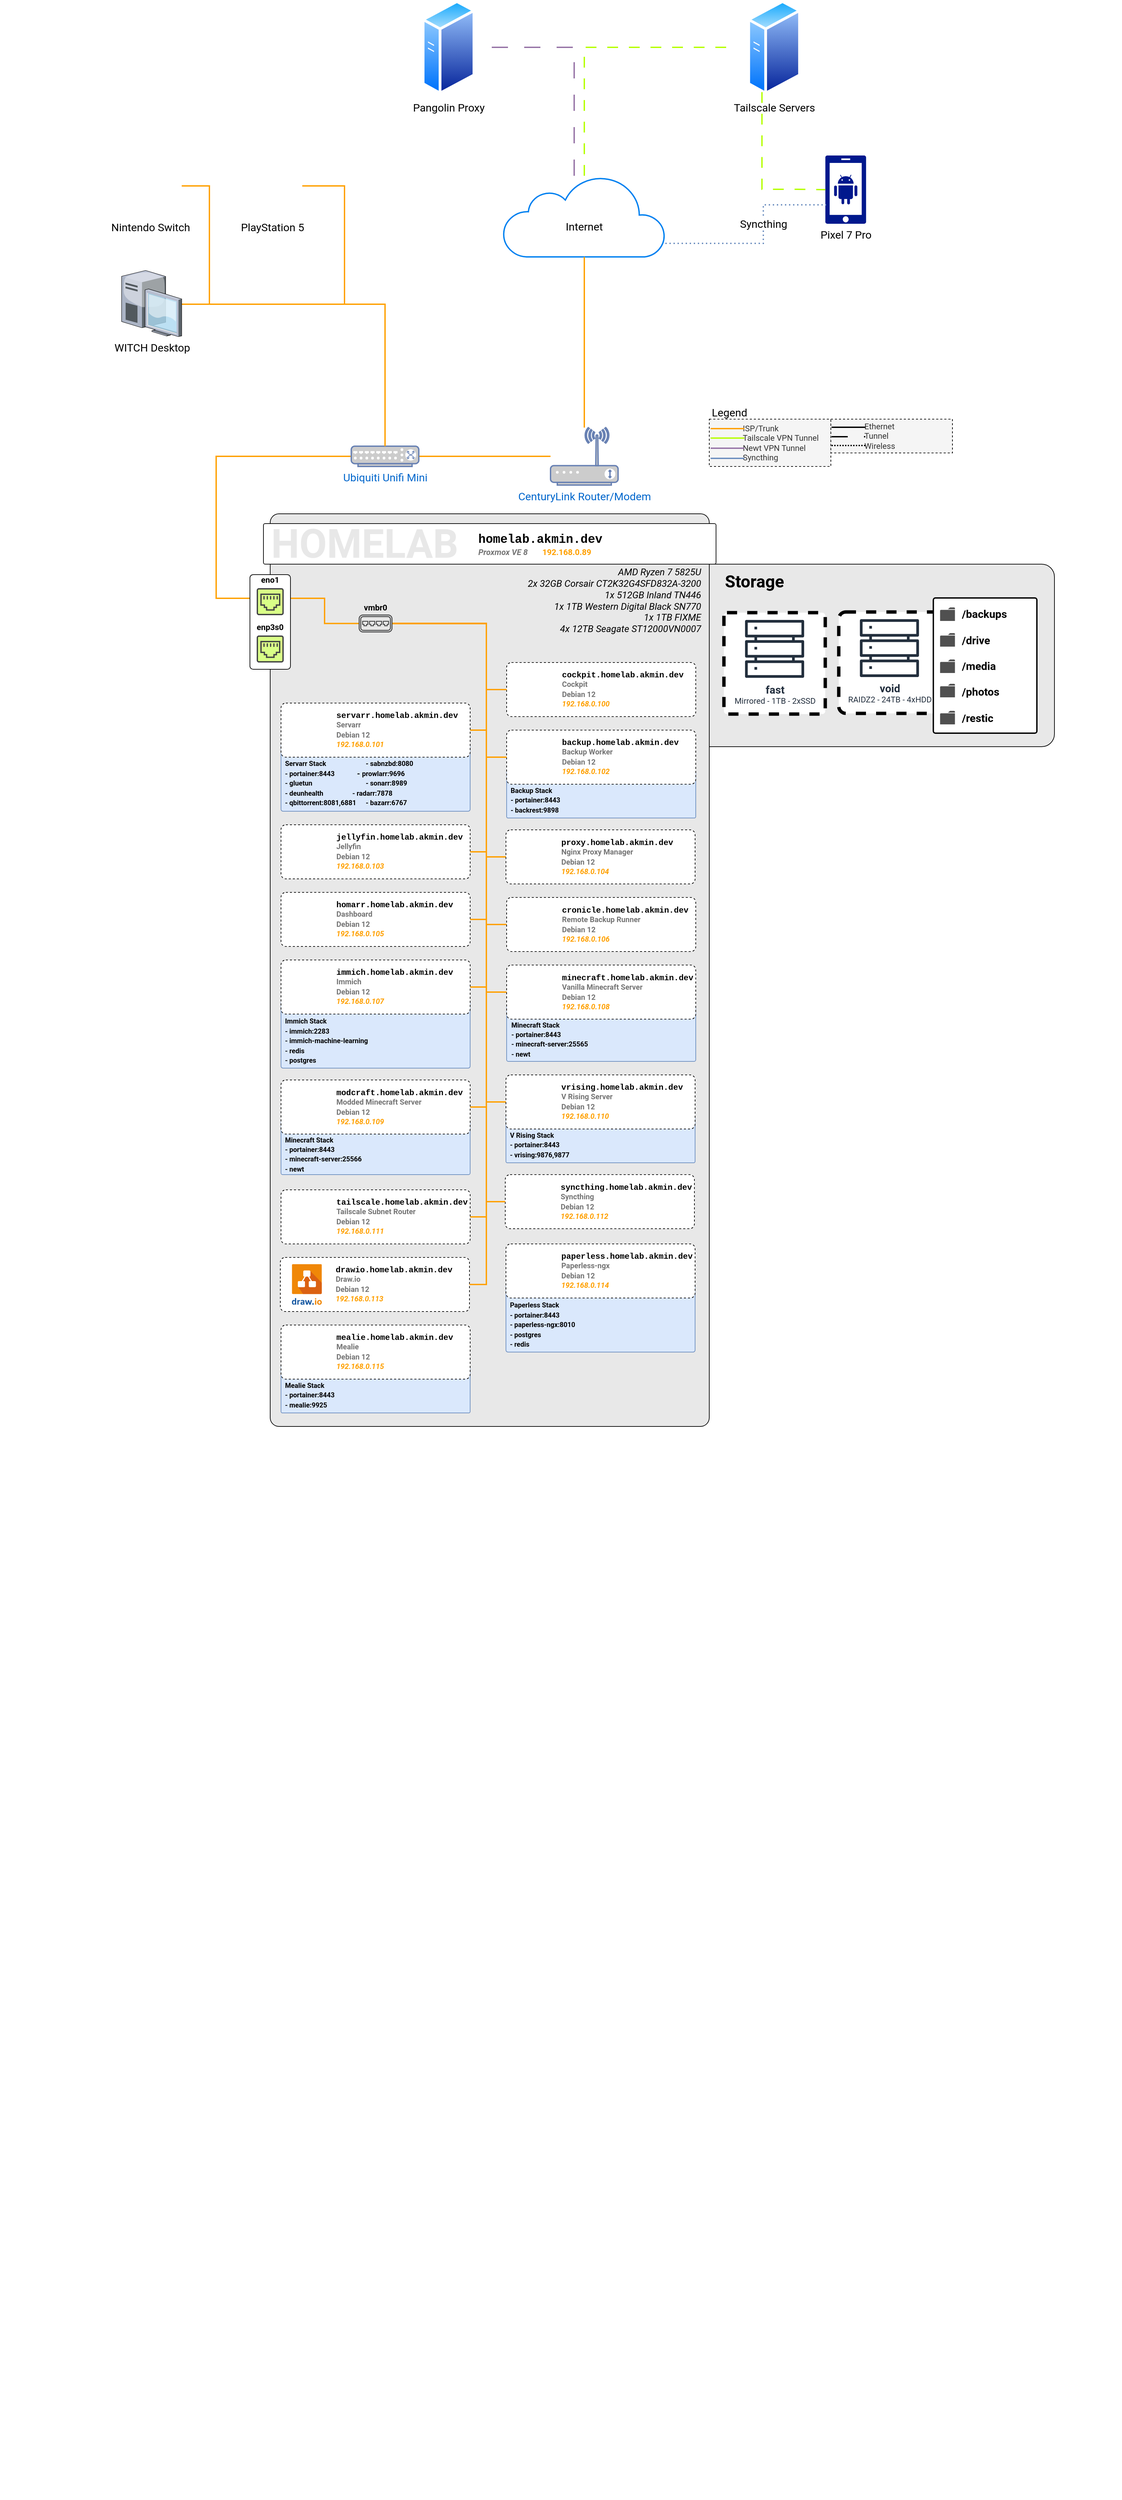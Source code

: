 <mxfile version="26.2.8">
  <diagram name="Page-1" id="-jpwgQSEPMJ9XlpZil4z">
    <mxGraphModel dx="1928" dy="1821" grid="1" gridSize="10" guides="1" tooltips="1" connect="1" arrows="1" fold="1" page="1" pageScale="1" pageWidth="850" pageHeight="1100" math="0" shadow="0">
      <root>
        <mxCell id="0" />
        <mxCell id="1" parent="0" />
        <mxCell id="Nx8zucekfEUDoataa-gb-10" value="" style="rounded=1;whiteSpace=wrap;html=1;fillColor=#E8E8E8;shadow=0;glass=0;arcSize=7;container=0;movable=1;resizable=1;rotatable=1;deletable=1;editable=1;locked=0;connectable=1;" parent="1" vertex="1">
          <mxGeometry x="674" y="174.5" width="547" height="270" as="geometry" />
        </mxCell>
        <mxCell id="4XX_WuBOY74GH8NnCH35-6" value="" style="shape=image;imageAspect=0;aspect=fixed;verticalLabelPosition=bottom;verticalAlign=top;image=https://i.imgur.com/JH0YrHX.png;" parent="1" vertex="1">
          <mxGeometry x="-340" y="1980" width="1660" height="1056.65" as="geometry" />
        </mxCell>
        <mxCell id="4XX_WuBOY74GH8NnCH35-7" value="" style="rounded=1;whiteSpace=wrap;html=1;fillColor=#E8E8E8;shadow=0;glass=0;arcSize=2;container=0;movable=0;resizable=0;rotatable=0;deletable=0;editable=0;locked=1;connectable=0;" parent="1" vertex="1">
          <mxGeometry x="60" y="100" width="650" height="1350" as="geometry" />
        </mxCell>
        <mxCell id="4XX_WuBOY74GH8NnCH35-10" value="" style="rounded=1;whiteSpace=wrap;html=1;perimeterSpacing=0;gradientColor=none;arcSize=4;container=0;" parent="1" vertex="1">
          <mxGeometry x="50" y="114.5" width="670" height="60" as="geometry" />
        </mxCell>
        <mxCell id="4XX_WuBOY74GH8NnCH35-11" value="&lt;font style=&quot;font-size: 59px; color: rgb(232, 232, 232);&quot; face=&quot;Roboto&quot;&gt;&lt;b&gt;HOMELAB&lt;/b&gt;&lt;/font&gt;" style="text;html=1;align=center;verticalAlign=middle;whiteSpace=wrap;rounded=0;container=0;" parent="1" vertex="1">
          <mxGeometry x="50" y="114.5" width="300" height="60" as="geometry" />
        </mxCell>
        <mxCell id="4XX_WuBOY74GH8NnCH35-12" value="&lt;div&gt;&lt;font style=&quot;font-size: 18px;&quot;&gt;&lt;b&gt;&lt;font face=&quot;Courier New&quot;&gt;homelab.akmin.dev&lt;/font&gt;&lt;/b&gt;&lt;/font&gt;&lt;/div&gt;&lt;div align=&quot;left&quot;&gt;&lt;font&gt;&lt;b&gt;&lt;i&gt;&lt;font style=&quot;color: rgb(117, 117, 117);&quot; data-font-src=&quot;https://fonts.googleapis.com/css?family=Roboto&quot; face=&quot;Roboto&quot;&gt;Proxmox VE 8&lt;span style=&quot;white-space: pre;&quot;&gt;&#x9;&lt;/span&gt;&lt;/font&gt;&lt;/i&gt;&lt;/b&gt;&lt;/font&gt;&lt;font data-font-src=&quot;https://fonts.googleapis.com/css?family=Roboto&quot; face=&quot;Roboto&quot;&gt;&lt;b&gt;&lt;span style=&quot;color: rgb(255, 160, 0);&quot;&gt;192.168.0.89&lt;/span&gt;&lt;/b&gt;&lt;/font&gt;&lt;/div&gt;" style="text;html=1;align=center;verticalAlign=middle;whiteSpace=wrap;rounded=0;container=0;" parent="1" vertex="1">
          <mxGeometry x="360" y="124.75" width="200" height="39.5" as="geometry" />
        </mxCell>
        <mxCell id="4XX_WuBOY74GH8NnCH35-14" value="" style="shape=image;imageAspect=0;aspect=fixed;verticalLabelPosition=bottom;verticalAlign=top;image=https://cdn.jsdelivr.net/gh/homarr-labs/dashboard-icons/svg/proxmox.svg;container=0;" parent="1" vertex="1">
          <mxGeometry x="660" y="119.5" width="50" height="50" as="geometry" />
        </mxCell>
        <mxCell id="4XX_WuBOY74GH8NnCH35-60" value="&lt;div align=&quot;right&quot;&gt;&lt;font style=&quot;font-size: 14px;&quot; data-font-src=&quot;https://fonts.googleapis.com/css?family=Roboto&quot; face=&quot;Roboto&quot;&gt;&lt;i&gt;AMD Ryzen 7 5825U&lt;/i&gt;&lt;/font&gt;&lt;/div&gt;&lt;div align=&quot;right&quot;&gt;&lt;font style=&quot;font-size: 14px;&quot; data-font-src=&quot;https://fonts.googleapis.com/css?family=Roboto&quot; face=&quot;Roboto&quot;&gt;&lt;i&gt;2x 32GB Corsair CT2K32G4SFD832A-3200&lt;/i&gt;&lt;/font&gt;&lt;/div&gt;&lt;div align=&quot;right&quot;&gt;&lt;font style=&quot;font-size: 14px;&quot; data-font-src=&quot;https://fonts.googleapis.com/css?family=Roboto&quot; face=&quot;Roboto&quot;&gt;&lt;i&gt;1x 512GB Inland TN446&lt;/i&gt;&lt;/font&gt;&lt;/div&gt;&lt;div align=&quot;right&quot;&gt;&lt;font style=&quot;font-size: 14px;&quot; data-font-src=&quot;https://fonts.googleapis.com/css?family=Roboto&quot; face=&quot;Roboto&quot;&gt;&lt;i&gt;1x 1TB Western Digital Black SN770&lt;/i&gt;&lt;/font&gt;&lt;/div&gt;&lt;div align=&quot;right&quot;&gt;&lt;font style=&quot;font-size: 14px;&quot; data-font-src=&quot;https://fonts.googleapis.com/css?family=Roboto&quot; face=&quot;Roboto&quot;&gt;&lt;i&gt;1x 1TB FIXME&lt;/i&gt;&lt;/font&gt;&lt;/div&gt;&lt;div align=&quot;right&quot;&gt;&lt;font style=&quot;font-size: 14px;&quot; data-font-src=&quot;https://fonts.googleapis.com/css?family=Roboto&quot; face=&quot;Roboto&quot;&gt;&lt;i&gt;4x 12TB Seagate ST12000VN0007&lt;/i&gt;&lt;/font&gt;&lt;/div&gt;" style="text;html=1;align=right;verticalAlign=middle;whiteSpace=wrap;rounded=0;container=0;" parent="1" vertex="1">
          <mxGeometry x="380" y="180" width="320" height="95.5" as="geometry" />
        </mxCell>
        <mxCell id="4XX_WuBOY74GH8NnCH35-70" value="" style="sketch=0;pointerEvents=1;shadow=0;dashed=0;html=1;strokeColor=none;fillColor=#434445;aspect=fixed;labelPosition=center;verticalLabelPosition=bottom;verticalAlign=top;align=center;outlineConnect=0;shape=mxgraph.vvd.virtual_switch;container=0;" parent="1" vertex="1">
          <mxGeometry x="191" y="249" width="50" height="26.5" as="geometry" />
        </mxCell>
        <mxCell id="4XX_WuBOY74GH8NnCH35-71" value="&lt;b&gt;&lt;font data-font-src=&quot;https://fonts.googleapis.com/css?family=Roboto&quot; face=&quot;Roboto&quot;&gt;vmbr0&lt;/font&gt;&lt;/b&gt;" style="text;html=1;align=center;verticalAlign=middle;whiteSpace=wrap;rounded=0;container=0;" parent="1" vertex="1">
          <mxGeometry x="186" y="229" width="60" height="20" as="geometry" />
        </mxCell>
        <mxCell id="4XX_WuBOY74GH8NnCH35-69" value="" style="endArrow=none;html=1;rounded=0;exitX=1;exitY=0.25;exitDx=0;exitDy=0;edgeStyle=orthogonalEdgeStyle;strokeColor=#FFA000;strokeWidth=2;" parent="1" source="4XX_WuBOY74GH8NnCH35-53" target="4XX_WuBOY74GH8NnCH35-70" edge="1">
          <mxGeometry width="50" height="50" relative="1" as="geometry">
            <mxPoint x="200" y="260" as="sourcePoint" />
            <mxPoint x="225" y="222.68" as="targetPoint" />
          </mxGeometry>
        </mxCell>
        <mxCell id="4XX_WuBOY74GH8NnCH35-158" style="edgeStyle=elbowEdgeStyle;rounded=0;orthogonalLoop=1;jettySize=auto;html=1;exitX=0;exitY=0.25;exitDx=0;exitDy=0;endArrow=none;startFill=0;strokeWidth=2;strokeColor=#FFA000;" parent="1" source="4XX_WuBOY74GH8NnCH35-53" target="4XX_WuBOY74GH8NnCH35-157" edge="1">
          <mxGeometry relative="1" as="geometry">
            <Array as="points">
              <mxPoint x="-20" y="90" />
            </Array>
          </mxGeometry>
        </mxCell>
        <mxCell id="4XX_WuBOY74GH8NnCH35-53" value="" style="rounded=1;whiteSpace=wrap;html=1;arcSize=8;container=0;" parent="1" vertex="1">
          <mxGeometry x="30.0" y="190" width="60" height="140" as="geometry" />
        </mxCell>
        <mxCell id="4XX_WuBOY74GH8NnCH35-54" value="&lt;font&gt;&lt;b&gt;&lt;font data-font-src=&quot;https://fonts.googleapis.com/css?family=Roboto&quot; face=&quot;Roboto&quot;&gt;eno1&lt;/font&gt;&lt;/b&gt;&lt;/font&gt;" style="text;html=1;align=center;verticalAlign=middle;whiteSpace=wrap;rounded=0;container=0;" parent="1" vertex="1">
          <mxGeometry x="44.0" y="190" width="32" height="15.5" as="geometry" />
        </mxCell>
        <mxCell id="4XX_WuBOY74GH8NnCH35-55" value="&lt;font face=&quot;Roboto&quot;&gt;&lt;b&gt;enp3s0&lt;/b&gt;&lt;/font&gt;" style="text;html=1;align=center;verticalAlign=middle;whiteSpace=wrap;rounded=0;container=0;" parent="1" vertex="1">
          <mxGeometry x="37.0" y="260" width="46" height="15.5" as="geometry" />
        </mxCell>
        <mxCell id="4XX_WuBOY74GH8NnCH35-56" value="" style="rounded=1;whiteSpace=wrap;html=1;strokeColor=none;fillColor=#D9FF87;container=0;" parent="1" vertex="1">
          <mxGeometry x="40.0" y="210" width="40" height="40" as="geometry" />
        </mxCell>
        <mxCell id="4XX_WuBOY74GH8NnCH35-57" value="" style="sketch=0;pointerEvents=1;shadow=0;dashed=0;html=1;strokeColor=none;fillColor=#434445;aspect=fixed;labelPosition=center;verticalLabelPosition=bottom;verticalAlign=top;align=center;outlineConnect=0;shape=mxgraph.vvd.ethernet_port;gradientColor=none;labelBackgroundColor=none;container=0;" parent="1" vertex="1">
          <mxGeometry x="40.0" y="210" width="40" height="40" as="geometry" />
        </mxCell>
        <mxCell id="4XX_WuBOY74GH8NnCH35-58" value="" style="rounded=1;whiteSpace=wrap;html=1;strokeColor=none;fillColor=#D9FF87;container=0;" parent="1" vertex="1">
          <mxGeometry x="40.0" y="280" width="40" height="40" as="geometry" />
        </mxCell>
        <mxCell id="4XX_WuBOY74GH8NnCH35-59" value="" style="sketch=0;pointerEvents=1;shadow=0;dashed=0;html=1;strokeColor=none;fillColor=#434445;aspect=fixed;labelPosition=center;verticalLabelPosition=bottom;verticalAlign=top;align=center;outlineConnect=0;shape=mxgraph.vvd.ethernet_port;gradientColor=none;labelBackgroundColor=none;container=0;" parent="1" vertex="1">
          <mxGeometry x="40.0" y="280" width="40" height="40" as="geometry" />
        </mxCell>
        <mxCell id="4XX_WuBOY74GH8NnCH35-86" value="" style="rounded=1;whiteSpace=wrap;html=1;dashed=1;arcSize=9;" parent="1" vertex="1">
          <mxGeometry x="410" y="320" width="280" height="80" as="geometry" />
        </mxCell>
        <mxCell id="4XX_WuBOY74GH8NnCH35-87" value="&lt;div style=&quot;line-height: 100%;&quot; align=&quot;left&quot;&gt;&lt;font&gt;&lt;b&gt;&lt;font face=&quot;Courier New&quot;&gt;cockpit.homelab.akmin.dev&lt;/font&gt;&lt;/b&gt;&lt;/font&gt;&lt;/div&gt;&lt;div align=&quot;left&quot;&gt;&lt;font style=&quot;font-size: 11px;&quot;&gt;&lt;b&gt;&lt;font style=&quot;color: rgb(117, 117, 117);&quot; data-font-src=&quot;https://fonts.googleapis.com/css?family=Roboto&quot; face=&quot;Roboto&quot;&gt;Cockpit&lt;/font&gt;&lt;/b&gt;&lt;/font&gt;&lt;/div&gt;&lt;div align=&quot;left&quot;&gt;&lt;font style=&quot;font-size: 11px;&quot;&gt;&lt;b&gt;&lt;font style=&quot;color: rgb(117, 117, 117);&quot; face=&quot;Roboto&quot;&gt;Debian 12&lt;/font&gt;&lt;/b&gt;&lt;/font&gt;&lt;/div&gt;&lt;div align=&quot;left&quot;&gt;&lt;font style=&quot;font-size: 11px;&quot;&gt;&lt;b&gt;&lt;i&gt;&lt;font style=&quot;color: rgb(255, 160, 0);&quot; data-font-src=&quot;https://fonts.googleapis.com/css?family=Roboto&quot; face=&quot;Roboto&quot;&gt;192.168.0.100&lt;/font&gt;&lt;/i&gt;&lt;/b&gt;&lt;/font&gt;&lt;/div&gt;" style="text;html=1;align=left;verticalAlign=middle;whiteSpace=wrap;rounded=0;" parent="1" vertex="1">
          <mxGeometry x="490" y="327.5" width="200" height="65" as="geometry" />
        </mxCell>
        <mxCell id="4XX_WuBOY74GH8NnCH35-88" value="" style="shape=image;imageAspect=0;aspect=fixed;verticalLabelPosition=bottom;verticalAlign=top;image=https://cdn.jsdelivr.net/gh/selfhst/icons/svg/cockpit-dark.svg;" parent="1" vertex="1">
          <mxGeometry x="418.75" y="328.75" width="62.5" height="62.5" as="geometry" />
        </mxCell>
        <mxCell id="4XX_WuBOY74GH8NnCH35-89" value="" style="endArrow=none;html=1;rounded=0;edgeStyle=elbowEdgeStyle;entryX=0;entryY=0.5;entryDx=0;entryDy=0;strokeColor=#FFA000;strokeWidth=2;" parent="1" source="4XX_WuBOY74GH8NnCH35-70" target="4XX_WuBOY74GH8NnCH35-86" edge="1">
          <mxGeometry width="50" height="50" relative="1" as="geometry">
            <mxPoint x="450" y="420" as="sourcePoint" />
            <mxPoint x="500" y="370" as="targetPoint" />
            <Array as="points">
              <mxPoint x="380" y="320" />
            </Array>
          </mxGeometry>
        </mxCell>
        <mxCell id="4XX_WuBOY74GH8NnCH35-90" value="" style="endArrow=none;html=1;rounded=0;edgeStyle=elbowEdgeStyle;strokeColor=#FFA000;strokeWidth=2;" parent="1" source="4XX_WuBOY74GH8NnCH35-70" target="4XX_WuBOY74GH8NnCH35-83" edge="1">
          <mxGeometry width="50" height="50" relative="1" as="geometry">
            <mxPoint x="440" y="330" as="sourcePoint" />
            <mxPoint x="490" y="280" as="targetPoint" />
            <Array as="points">
              <mxPoint x="380" y="370" />
            </Array>
          </mxGeometry>
        </mxCell>
        <mxCell id="4XX_WuBOY74GH8NnCH35-96" value="&lt;div align=&quot;center&quot;&gt;&lt;br&gt;&lt;/div&gt;&lt;div align=&quot;left&quot;&gt;&lt;br&gt;&lt;/div&gt;" style="rounded=1;whiteSpace=wrap;html=1;arcSize=3;fillColor=#dae8fc;strokeColor=#6c8ebf;" parent="1" vertex="1">
          <mxGeometry x="410" y="480" width="280" height="70" as="geometry" />
        </mxCell>
        <mxCell id="4XX_WuBOY74GH8NnCH35-97" value="" style="rounded=1;whiteSpace=wrap;html=1;dashed=1;arcSize=9;" parent="1" vertex="1">
          <mxGeometry x="410" y="420" width="280" height="80" as="geometry" />
        </mxCell>
        <mxCell id="4XX_WuBOY74GH8NnCH35-98" value="&lt;div style=&quot;line-height: 100%;&quot; align=&quot;left&quot;&gt;&lt;font&gt;&lt;b&gt;&lt;font face=&quot;Courier New&quot;&gt;backup.homelab.akmin.dev&lt;/font&gt;&lt;/b&gt;&lt;/font&gt;&lt;/div&gt;&lt;div align=&quot;left&quot;&gt;&lt;font style=&quot;font-size: 11px;&quot;&gt;&lt;b&gt;&lt;font style=&quot;color: rgb(117, 117, 117);&quot; data-font-src=&quot;https://fonts.googleapis.com/css?family=Roboto&quot; face=&quot;Roboto&quot;&gt;Backup Worker&lt;/font&gt;&lt;/b&gt;&lt;/font&gt;&lt;/div&gt;&lt;div align=&quot;left&quot;&gt;&lt;font style=&quot;font-size: 11px;&quot;&gt;&lt;b&gt;&lt;font style=&quot;color: rgb(117, 117, 117);&quot; face=&quot;Roboto&quot;&gt;Debian 12&lt;/font&gt;&lt;/b&gt;&lt;/font&gt;&lt;/div&gt;&lt;div align=&quot;left&quot;&gt;&lt;font style=&quot;font-size: 11px;&quot;&gt;&lt;b&gt;&lt;i&gt;&lt;font style=&quot;color: rgb(255, 160, 0);&quot; data-font-src=&quot;https://fonts.googleapis.com/css?family=Roboto&quot; face=&quot;Roboto&quot;&gt;192.168.0.102&lt;/font&gt;&lt;/i&gt;&lt;/b&gt;&lt;/font&gt;&lt;/div&gt;" style="text;html=1;align=left;verticalAlign=middle;whiteSpace=wrap;rounded=0;" parent="1" vertex="1">
          <mxGeometry x="490" y="427.5" width="184" height="65" as="geometry" />
        </mxCell>
        <mxCell id="4XX_WuBOY74GH8NnCH35-99" value="" style="shape=image;imageAspect=0;aspect=fixed;verticalLabelPosition=bottom;verticalAlign=top;image=https://cdn.jsdelivr.net/gh/selfhst/icons/svg/portainer.svg;" parent="1" vertex="1">
          <mxGeometry x="417" y="426.19" width="67.62" height="67.62" as="geometry" />
        </mxCell>
        <mxCell id="4XX_WuBOY74GH8NnCH35-100" value="&lt;b&gt;&lt;font style=&quot;font-size: 10px;&quot; data-font-src=&quot;https://fonts.googleapis.com/css?family=Roboto&quot; face=&quot;Roboto&quot;&gt;Backup Stack&lt;/font&gt;&lt;/b&gt;&lt;div&gt;&lt;b&gt;&lt;font style=&quot;font-size: 10px;&quot; data-font-src=&quot;https://fonts.googleapis.com/css?family=Roboto&quot; face=&quot;Roboto&quot;&gt;- portainer:8443&lt;/font&gt;&lt;/b&gt;&lt;/div&gt;&lt;div&gt;&lt;b&gt;&lt;font style=&quot;font-size: 10px;&quot; data-font-src=&quot;https://fonts.googleapis.com/css?family=Roboto&quot; face=&quot;Roboto&quot;&gt;- backrest:9898&lt;/font&gt;&lt;/b&gt;&lt;/div&gt;&lt;div&gt;&lt;b&gt;&lt;font style=&quot;font-size: 10px;&quot; data-font-src=&quot;https://fonts.googleapis.com/css?family=Roboto&quot; face=&quot;Roboto&quot;&gt;&lt;br&gt;&lt;/font&gt;&lt;/b&gt;&lt;/div&gt;" style="text;html=1;align=left;verticalAlign=middle;whiteSpace=wrap;rounded=0;" parent="1" vertex="1">
          <mxGeometry x="414" y="500" width="270" height="60" as="geometry" />
        </mxCell>
        <mxCell id="4XX_WuBOY74GH8NnCH35-101" value="" style="group" parent="1" vertex="1" connectable="0">
          <mxGeometry x="76" y="380" width="280" height="170" as="geometry" />
        </mxCell>
        <mxCell id="4XX_WuBOY74GH8NnCH35-91" value="&lt;div align=&quot;center&quot;&gt;&lt;br&gt;&lt;/div&gt;&lt;div align=&quot;left&quot;&gt;&lt;br&gt;&lt;/div&gt;" style="rounded=1;whiteSpace=wrap;html=1;arcSize=3;fillColor=#dae8fc;strokeColor=#6c8ebf;" parent="4XX_WuBOY74GH8NnCH35-101" vertex="1">
          <mxGeometry y="60" width="280" height="100" as="geometry" />
        </mxCell>
        <mxCell id="4XX_WuBOY74GH8NnCH35-83" value="" style="rounded=1;whiteSpace=wrap;html=1;dashed=1;arcSize=9;" parent="4XX_WuBOY74GH8NnCH35-101" vertex="1">
          <mxGeometry width="280" height="80" as="geometry" />
        </mxCell>
        <mxCell id="4XX_WuBOY74GH8NnCH35-84" value="&lt;div style=&quot;line-height: 100%;&quot; align=&quot;left&quot;&gt;&lt;font&gt;&lt;b&gt;&lt;font face=&quot;Courier New&quot;&gt;servarr.homelab.akmin.dev&lt;/font&gt;&lt;/b&gt;&lt;/font&gt;&lt;/div&gt;&lt;div align=&quot;left&quot;&gt;&lt;font style=&quot;font-size: 11px;&quot;&gt;&lt;b&gt;&lt;font style=&quot;color: rgb(117, 117, 117);&quot; data-font-src=&quot;https://fonts.googleapis.com/css?family=Roboto&quot; face=&quot;Roboto&quot;&gt;Servarr&lt;/font&gt;&lt;/b&gt;&lt;/font&gt;&lt;/div&gt;&lt;div align=&quot;left&quot;&gt;&lt;font style=&quot;font-size: 11px;&quot;&gt;&lt;b&gt;&lt;font style=&quot;color: rgb(117, 117, 117);&quot; face=&quot;Roboto&quot;&gt;Debian 12&lt;/font&gt;&lt;/b&gt;&lt;/font&gt;&lt;/div&gt;&lt;div align=&quot;left&quot;&gt;&lt;font style=&quot;font-size: 11px;&quot;&gt;&lt;b&gt;&lt;i&gt;&lt;font style=&quot;color: rgb(255, 160, 0);&quot; data-font-src=&quot;https://fonts.googleapis.com/css?family=Roboto&quot; face=&quot;Roboto&quot;&gt;192.168.0.101&lt;/font&gt;&lt;/i&gt;&lt;/b&gt;&lt;/font&gt;&lt;/div&gt;" style="text;html=1;align=left;verticalAlign=middle;whiteSpace=wrap;rounded=0;" parent="4XX_WuBOY74GH8NnCH35-101" vertex="1">
          <mxGeometry x="80" y="7.5" width="184" height="65" as="geometry" />
        </mxCell>
        <mxCell id="4XX_WuBOY74GH8NnCH35-92" value="" style="shape=image;imageAspect=0;aspect=fixed;verticalLabelPosition=bottom;verticalAlign=top;image=https://cdn.jsdelivr.net/gh/selfhst/icons/svg/portainer.svg;" parent="4XX_WuBOY74GH8NnCH35-101" vertex="1">
          <mxGeometry x="7" y="6.19" width="67.62" height="67.62" as="geometry" />
        </mxCell>
        <mxCell id="4XX_WuBOY74GH8NnCH35-93" value="&lt;b&gt;&lt;font style=&quot;font-size: 10px;&quot; data-font-src=&quot;https://fonts.googleapis.com/css?family=Roboto&quot; face=&quot;Roboto&quot;&gt;Servarr Stack&lt;span style=&quot;white-space: pre;&quot;&gt;&#x9;&lt;/span&gt;&lt;span style=&quot;white-space: pre;&quot;&gt;&#x9;&lt;/span&gt;&lt;span style=&quot;white-space: pre;&quot;&gt;&#x9;&lt;/span&gt;- sabnzbd:8080&lt;/font&gt;&lt;/b&gt;&lt;div&gt;&lt;b&gt;&lt;font style=&quot;font-size: 10px;&quot; data-font-src=&quot;https://fonts.googleapis.com/css?family=Roboto&quot; face=&quot;Roboto&quot;&gt;- portainer:8443&lt;/font&gt;&lt;span style=&quot;white-space: pre;&quot;&gt;&#x9;&lt;/span&gt;&lt;span style=&quot;white-space: pre;&quot;&gt;&#x9;&lt;/span&gt;- &lt;/b&gt;&lt;b&gt;&lt;font style=&quot;font-size: 10px;&quot; data-font-src=&quot;https://fonts.googleapis.com/css?family=Roboto&quot; face=&quot;Roboto&quot;&gt;prowlarr:9696&lt;/font&gt;&lt;/b&gt;&lt;/div&gt;&lt;div&gt;&lt;b&gt;&lt;font style=&quot;font-size: 10px;&quot; data-font-src=&quot;https://fonts.googleapis.com/css?family=Roboto&quot; face=&quot;Roboto&quot;&gt;- gluetun&lt;span style=&quot;white-space: pre;&quot;&gt;&#x9;&lt;/span&gt;&lt;span style=&quot;white-space: pre;&quot;&gt;&#x9;&lt;/span&gt;&lt;span style=&quot;white-space: pre;&quot;&gt;&#x9;&lt;/span&gt;&lt;span style=&quot;white-space: pre;&quot;&gt;&#x9;&lt;/span&gt;- sonarr:8989&lt;/font&gt;&lt;/b&gt;&lt;/div&gt;&lt;div&gt;&lt;b&gt;&lt;font style=&quot;font-size: 10px;&quot; data-font-src=&quot;https://fonts.googleapis.com/css?family=Roboto&quot; face=&quot;Roboto&quot;&gt;- deunhealth&lt;span style=&quot;white-space: pre;&quot;&gt;&#x9;&lt;/span&gt;&lt;span style=&quot;white-space: pre;&quot;&gt;&#x9;&lt;/span&gt;&lt;span style=&quot;white-space: pre;&quot;&gt;&#x9;&lt;/span&gt;- radarr:7878&lt;/font&gt;&lt;/b&gt;&lt;/div&gt;&lt;div&gt;&lt;b&gt;&lt;font style=&quot;font-size: 10px;&quot; data-font-src=&quot;https://fonts.googleapis.com/css?family=Roboto&quot; face=&quot;Roboto&quot;&gt;- qbittorrent:8081,6881&lt;span style=&quot;white-space: pre;&quot;&gt;&#x9;&lt;/span&gt;- bazarr:6767&lt;/font&gt;&lt;/b&gt;&lt;/div&gt;&lt;div&gt;&lt;b&gt;&lt;font style=&quot;font-size: 10px;&quot; data-font-src=&quot;https://fonts.googleapis.com/css?family=Roboto&quot; face=&quot;Roboto&quot;&gt;&lt;br&gt;&lt;/font&gt;&lt;/b&gt;&lt;/div&gt;" style="text;html=1;align=left;verticalAlign=middle;whiteSpace=wrap;rounded=0;" parent="4XX_WuBOY74GH8NnCH35-101" vertex="1">
          <mxGeometry x="4" y="80" width="270" height="90" as="geometry" />
        </mxCell>
        <mxCell id="4XX_WuBOY74GH8NnCH35-102" value="" style="endArrow=none;html=1;rounded=0;edgeStyle=elbowEdgeStyle;exitX=0;exitY=0.5;exitDx=0;exitDy=0;strokeColor=#FFA000;strokeWidth=2;" parent="1" source="4XX_WuBOY74GH8NnCH35-97" target="4XX_WuBOY74GH8NnCH35-70" edge="1">
          <mxGeometry width="50" height="50" relative="1" as="geometry">
            <mxPoint x="510" y="530" as="sourcePoint" />
            <mxPoint x="560" y="480" as="targetPoint" />
            <Array as="points">
              <mxPoint x="380" y="400" />
            </Array>
          </mxGeometry>
        </mxCell>
        <mxCell id="4XX_WuBOY74GH8NnCH35-103" value="" style="rounded=1;whiteSpace=wrap;html=1;dashed=1;arcSize=9;" parent="1" vertex="1">
          <mxGeometry x="76" y="560" width="280" height="80" as="geometry" />
        </mxCell>
        <mxCell id="4XX_WuBOY74GH8NnCH35-146" style="edgeStyle=elbowEdgeStyle;rounded=0;orthogonalLoop=1;jettySize=auto;html=1;exitX=1;exitY=0.5;exitDx=0;exitDy=0;endArrow=none;startFill=0;strokeColor=#FFA000;strokeWidth=2;" parent="1" source="4XX_WuBOY74GH8NnCH35-104" target="4XX_WuBOY74GH8NnCH35-70" edge="1">
          <mxGeometry relative="1" as="geometry">
            <Array as="points">
              <mxPoint x="380" y="430" />
            </Array>
          </mxGeometry>
        </mxCell>
        <mxCell id="4XX_WuBOY74GH8NnCH35-104" value="&lt;div style=&quot;line-height: 100%;&quot; align=&quot;left&quot;&gt;&lt;font&gt;&lt;b&gt;&lt;font face=&quot;Courier New&quot;&gt;jellyfin.homelab.akmin.dev&lt;/font&gt;&lt;/b&gt;&lt;/font&gt;&lt;/div&gt;&lt;div align=&quot;left&quot;&gt;&lt;font style=&quot;font-size: 11px;&quot;&gt;&lt;b&gt;&lt;font style=&quot;color: rgb(117, 117, 117);&quot; data-font-src=&quot;https://fonts.googleapis.com/css?family=Roboto&quot; face=&quot;Roboto&quot;&gt;Jellyfin&lt;/font&gt;&lt;/b&gt;&lt;/font&gt;&lt;/div&gt;&lt;div align=&quot;left&quot;&gt;&lt;font style=&quot;font-size: 11px;&quot;&gt;&lt;b&gt;&lt;font style=&quot;color: rgb(117, 117, 117);&quot; face=&quot;Roboto&quot;&gt;Debian 12&lt;/font&gt;&lt;/b&gt;&lt;/font&gt;&lt;/div&gt;&lt;div align=&quot;left&quot;&gt;&lt;font style=&quot;font-size: 11px;&quot;&gt;&lt;b&gt;&lt;i&gt;&lt;font style=&quot;color: rgb(255, 160, 0);&quot; data-font-src=&quot;https://fonts.googleapis.com/css?family=Roboto&quot; face=&quot;Roboto&quot;&gt;192.168.0.103&lt;/font&gt;&lt;/i&gt;&lt;/b&gt;&lt;/font&gt;&lt;/div&gt;" style="text;html=1;align=left;verticalAlign=middle;whiteSpace=wrap;rounded=0;" parent="1" vertex="1">
          <mxGeometry x="156" y="567.5" width="200" height="65" as="geometry" />
        </mxCell>
        <mxCell id="4XX_WuBOY74GH8NnCH35-106" value="" style="shape=image;imageAspect=0;aspect=fixed;verticalLabelPosition=bottom;verticalAlign=top;image=https://cdn.jsdelivr.net/gh/homarr-labs/dashboard-icons/png/jellyfin.png;" parent="1" vertex="1">
          <mxGeometry x="83" y="568.75" width="62.5" height="62.5" as="geometry" />
        </mxCell>
        <mxCell id="4XX_WuBOY74GH8NnCH35-147" style="edgeStyle=elbowEdgeStyle;rounded=0;orthogonalLoop=1;jettySize=auto;html=1;exitX=0;exitY=0.5;exitDx=0;exitDy=0;endArrow=none;startFill=0;strokeColor=#FFA000;strokeWidth=2;" parent="1" source="4XX_WuBOY74GH8NnCH35-107" target="4XX_WuBOY74GH8NnCH35-70" edge="1">
          <mxGeometry relative="1" as="geometry">
            <Array as="points">
              <mxPoint x="380" y="430" />
            </Array>
          </mxGeometry>
        </mxCell>
        <mxCell id="4XX_WuBOY74GH8NnCH35-107" value="" style="rounded=1;whiteSpace=wrap;html=1;dashed=1;arcSize=9;" parent="1" vertex="1">
          <mxGeometry x="409" y="567.5" width="280" height="80" as="geometry" />
        </mxCell>
        <mxCell id="4XX_WuBOY74GH8NnCH35-108" value="&lt;div style=&quot;line-height: 100%;&quot; align=&quot;left&quot;&gt;&lt;font&gt;&lt;b&gt;&lt;font face=&quot;Courier New&quot;&gt;proxy.homelab.akmin.dev&lt;/font&gt;&lt;/b&gt;&lt;/font&gt;&lt;/div&gt;&lt;div align=&quot;left&quot;&gt;&lt;font style=&quot;font-size: 11px;&quot;&gt;&lt;b&gt;&lt;font style=&quot;color: rgb(117, 117, 117);&quot; data-font-src=&quot;https://fonts.googleapis.com/css?family=Roboto&quot; face=&quot;Roboto&quot;&gt;Nginx Proxy Manager&lt;/font&gt;&lt;/b&gt;&lt;/font&gt;&lt;/div&gt;&lt;div align=&quot;left&quot;&gt;&lt;font style=&quot;font-size: 11px;&quot;&gt;&lt;b&gt;&lt;font style=&quot;color: rgb(117, 117, 117);&quot; face=&quot;Roboto&quot;&gt;Debian 12&lt;/font&gt;&lt;/b&gt;&lt;/font&gt;&lt;/div&gt;&lt;div align=&quot;left&quot;&gt;&lt;font style=&quot;font-size: 11px;&quot;&gt;&lt;b&gt;&lt;i&gt;&lt;font style=&quot;color: rgb(255, 160, 0);&quot; data-font-src=&quot;https://fonts.googleapis.com/css?family=Roboto&quot; face=&quot;Roboto&quot;&gt;192.168.0.104&lt;/font&gt;&lt;/i&gt;&lt;/b&gt;&lt;/font&gt;&lt;/div&gt;" style="text;html=1;align=left;verticalAlign=middle;whiteSpace=wrap;rounded=0;" parent="1" vertex="1">
          <mxGeometry x="489" y="575" width="200" height="65" as="geometry" />
        </mxCell>
        <mxCell id="4XX_WuBOY74GH8NnCH35-110" value="" style="shape=image;imageAspect=0;verticalLabelPosition=bottom;verticalAlign=top;image=https://cdn.jsdelivr.net/gh/homarr-labs/dashboard-icons/svg/nginx-proxy-manager.svg;" parent="1" vertex="1">
          <mxGeometry x="417" y="571" width="66" height="73" as="geometry" />
        </mxCell>
        <mxCell id="4XX_WuBOY74GH8NnCH35-111" value="" style="rounded=1;whiteSpace=wrap;html=1;dashed=1;arcSize=9;" parent="1" vertex="1">
          <mxGeometry x="76" y="660" width="280" height="80" as="geometry" />
        </mxCell>
        <mxCell id="4XX_WuBOY74GH8NnCH35-148" style="edgeStyle=elbowEdgeStyle;rounded=0;orthogonalLoop=1;jettySize=auto;html=1;exitX=1;exitY=0.5;exitDx=0;exitDy=0;endArrow=none;startFill=0;strokeColor=#FFA000;strokeWidth=2;" parent="1" source="4XX_WuBOY74GH8NnCH35-112" target="4XX_WuBOY74GH8NnCH35-70" edge="1">
          <mxGeometry relative="1" as="geometry">
            <Array as="points">
              <mxPoint x="380" y="480" />
            </Array>
          </mxGeometry>
        </mxCell>
        <mxCell id="4XX_WuBOY74GH8NnCH35-112" value="&lt;div style=&quot;line-height: 100%;&quot; align=&quot;left&quot;&gt;&lt;font&gt;&lt;b&gt;&lt;font face=&quot;Courier New&quot;&gt;homarr.homelab.akmin.dev&lt;/font&gt;&lt;/b&gt;&lt;/font&gt;&lt;/div&gt;&lt;div align=&quot;left&quot;&gt;&lt;font style=&quot;font-size: 11px;&quot;&gt;&lt;b&gt;&lt;font style=&quot;color: rgb(117, 117, 117);&quot; data-font-src=&quot;https://fonts.googleapis.com/css?family=Roboto&quot; face=&quot;Roboto&quot;&gt;Dashboard&lt;/font&gt;&lt;/b&gt;&lt;/font&gt;&lt;/div&gt;&lt;div align=&quot;left&quot;&gt;&lt;font style=&quot;font-size: 11px;&quot;&gt;&lt;b&gt;&lt;font style=&quot;color: rgb(117, 117, 117);&quot; face=&quot;Roboto&quot;&gt;Debian 12&lt;/font&gt;&lt;/b&gt;&lt;/font&gt;&lt;/div&gt;&lt;div align=&quot;left&quot;&gt;&lt;font style=&quot;font-size: 11px;&quot;&gt;&lt;b&gt;&lt;i&gt;&lt;font style=&quot;color: rgb(255, 160, 0);&quot; data-font-src=&quot;https://fonts.googleapis.com/css?family=Roboto&quot; face=&quot;Roboto&quot;&gt;192.168.0.105&lt;/font&gt;&lt;/i&gt;&lt;/b&gt;&lt;/font&gt;&lt;/div&gt;" style="text;html=1;align=left;verticalAlign=middle;whiteSpace=wrap;rounded=0;" parent="1" vertex="1">
          <mxGeometry x="156" y="667.5" width="200" height="65" as="geometry" />
        </mxCell>
        <mxCell id="4XX_WuBOY74GH8NnCH35-149" style="edgeStyle=elbowEdgeStyle;rounded=0;orthogonalLoop=1;jettySize=auto;html=1;exitX=0;exitY=0.5;exitDx=0;exitDy=0;endArrow=none;startFill=0;strokeColor=#FFA000;strokeWidth=2;" parent="1" source="4XX_WuBOY74GH8NnCH35-114" target="4XX_WuBOY74GH8NnCH35-70" edge="1">
          <mxGeometry relative="1" as="geometry">
            <Array as="points">
              <mxPoint x="380" y="480" />
            </Array>
          </mxGeometry>
        </mxCell>
        <mxCell id="4XX_WuBOY74GH8NnCH35-114" value="" style="rounded=1;whiteSpace=wrap;html=1;dashed=1;arcSize=9;" parent="1" vertex="1">
          <mxGeometry x="410" y="667.5" width="280" height="80" as="geometry" />
        </mxCell>
        <mxCell id="4XX_WuBOY74GH8NnCH35-115" value="&lt;div style=&quot;line-height: 100%;&quot; align=&quot;left&quot;&gt;&lt;font&gt;&lt;b&gt;&lt;font face=&quot;Courier New&quot;&gt;cronicle.homelab.akmin.dev&lt;/font&gt;&lt;/b&gt;&lt;/font&gt;&lt;/div&gt;&lt;div align=&quot;left&quot;&gt;&lt;font style=&quot;font-size: 11px;&quot;&gt;&lt;b&gt;&lt;font style=&quot;color: rgb(117, 117, 117);&quot; data-font-src=&quot;https://fonts.googleapis.com/css?family=Roboto&quot; face=&quot;Roboto&quot;&gt;Remote Backup Runner&lt;/font&gt;&lt;/b&gt;&lt;/font&gt;&lt;/div&gt;&lt;div align=&quot;left&quot;&gt;&lt;font style=&quot;font-size: 11px;&quot;&gt;&lt;b&gt;&lt;font style=&quot;color: rgb(117, 117, 117);&quot; face=&quot;Roboto&quot;&gt;Debian 12&lt;/font&gt;&lt;/b&gt;&lt;/font&gt;&lt;/div&gt;&lt;div align=&quot;left&quot;&gt;&lt;font style=&quot;font-size: 11px;&quot;&gt;&lt;b&gt;&lt;i&gt;&lt;font style=&quot;color: rgb(255, 160, 0);&quot; data-font-src=&quot;https://fonts.googleapis.com/css?family=Roboto&quot; face=&quot;Roboto&quot;&gt;192.168.0.106&lt;/font&gt;&lt;/i&gt;&lt;/b&gt;&lt;/font&gt;&lt;/div&gt;" style="text;html=1;align=left;verticalAlign=middle;whiteSpace=wrap;rounded=0;" parent="1" vertex="1">
          <mxGeometry x="490" y="675" width="200" height="65" as="geometry" />
        </mxCell>
        <mxCell id="4XX_WuBOY74GH8NnCH35-117" value="" style="shape=image;imageAspect=0;aspect=fixed;verticalLabelPosition=bottom;verticalAlign=top;image=https://cdn.jsdelivr.net/gh/selfhst/icons/svg/homarr.svg;" parent="1" vertex="1">
          <mxGeometry x="80" y="663.75" width="72.5" height="72.5" as="geometry" />
        </mxCell>
        <mxCell id="4XX_WuBOY74GH8NnCH35-118" value="" style="shape=image;imageAspect=0;aspect=fixed;verticalLabelPosition=bottom;verticalAlign=top;image=https://cdn.jsdelivr.net/gh/homarr-labs/dashboard-icons/svg/cronicle.svg;" parent="1" vertex="1">
          <mxGeometry x="417.68" y="674.38" width="66.25" height="66.25" as="geometry" />
        </mxCell>
        <mxCell id="4XX_WuBOY74GH8NnCH35-119" value="&lt;div align=&quot;center&quot;&gt;&lt;br&gt;&lt;/div&gt;&lt;div align=&quot;left&quot;&gt;&lt;br&gt;&lt;/div&gt;" style="rounded=1;whiteSpace=wrap;html=1;arcSize=3;fillColor=#dae8fc;strokeColor=#6c8ebf;" parent="1" vertex="1">
          <mxGeometry x="76" y="820" width="280" height="100" as="geometry" />
        </mxCell>
        <mxCell id="4XX_WuBOY74GH8NnCH35-150" style="edgeStyle=elbowEdgeStyle;rounded=0;orthogonalLoop=1;jettySize=auto;html=1;exitX=1;exitY=0.5;exitDx=0;exitDy=0;endArrow=none;startFill=0;strokeColor=#FFA000;strokeWidth=2;" parent="1" source="4XX_WuBOY74GH8NnCH35-120" target="4XX_WuBOY74GH8NnCH35-70" edge="1">
          <mxGeometry relative="1" as="geometry">
            <Array as="points">
              <mxPoint x="380" y="530" />
            </Array>
          </mxGeometry>
        </mxCell>
        <mxCell id="4XX_WuBOY74GH8NnCH35-120" value="" style="rounded=1;whiteSpace=wrap;html=1;dashed=1;arcSize=9;" parent="1" vertex="1">
          <mxGeometry x="76" y="760" width="280" height="80" as="geometry" />
        </mxCell>
        <mxCell id="4XX_WuBOY74GH8NnCH35-121" value="&lt;div style=&quot;line-height: 100%;&quot; align=&quot;left&quot;&gt;&lt;font&gt;&lt;b&gt;&lt;font face=&quot;Courier New&quot;&gt;immich.homelab.akmin.dev&lt;/font&gt;&lt;/b&gt;&lt;/font&gt;&lt;/div&gt;&lt;div align=&quot;left&quot;&gt;&lt;font style=&quot;font-size: 11px;&quot;&gt;&lt;b&gt;&lt;font style=&quot;color: rgb(117, 117, 117);&quot; data-font-src=&quot;https://fonts.googleapis.com/css?family=Roboto&quot; face=&quot;Roboto&quot;&gt;Immich&lt;/font&gt;&lt;/b&gt;&lt;/font&gt;&lt;/div&gt;&lt;div align=&quot;left&quot;&gt;&lt;font style=&quot;font-size: 11px;&quot;&gt;&lt;b&gt;&lt;font style=&quot;color: rgb(117, 117, 117);&quot; face=&quot;Roboto&quot;&gt;Debian 12&lt;/font&gt;&lt;/b&gt;&lt;/font&gt;&lt;/div&gt;&lt;div align=&quot;left&quot;&gt;&lt;font style=&quot;font-size: 11px;&quot;&gt;&lt;b&gt;&lt;i&gt;&lt;font style=&quot;color: rgb(255, 160, 0);&quot; data-font-src=&quot;https://fonts.googleapis.com/css?family=Roboto&quot; face=&quot;Roboto&quot;&gt;192.168.0.107&lt;/font&gt;&lt;/i&gt;&lt;/b&gt;&lt;/font&gt;&lt;/div&gt;" style="text;html=1;align=left;verticalAlign=middle;whiteSpace=wrap;rounded=0;" parent="1" vertex="1">
          <mxGeometry x="156" y="767.5" width="184" height="65" as="geometry" />
        </mxCell>
        <mxCell id="4XX_WuBOY74GH8NnCH35-123" value="&lt;div&gt;&lt;b&gt;&lt;font style=&quot;font-size: 10px;&quot; data-font-src=&quot;https://fonts.googleapis.com/css?family=Roboto&quot; face=&quot;Roboto&quot;&gt;Immich Stack&lt;/font&gt;&lt;/b&gt;&lt;/div&gt;&lt;div&gt;&lt;b&gt;&lt;font style=&quot;font-size: 10px;&quot; data-font-src=&quot;https://fonts.googleapis.com/css?family=Roboto&quot; face=&quot;Roboto&quot;&gt;- immich:2283&lt;/font&gt;&lt;/b&gt;&lt;/div&gt;&lt;div&gt;&lt;b&gt;&lt;font face=&quot;Roboto&quot; style=&quot;font-size: 10px;&quot; data-font-src=&quot;https://fonts.googleapis.com/css?family=Roboto&quot;&gt;- immich-machine-learning&lt;/font&gt;&lt;/b&gt;&lt;/div&gt;&lt;div&gt;&lt;b&gt;&lt;font face=&quot;Roboto&quot; style=&quot;font-size: 10px;&quot; data-font-src=&quot;https://fonts.googleapis.com/css?family=Roboto&quot;&gt;- redis&lt;/font&gt;&lt;/b&gt;&lt;/div&gt;&lt;div&gt;&lt;b&gt;&lt;font face=&quot;Roboto&quot; style=&quot;font-size: 10px;&quot; data-font-src=&quot;https://fonts.googleapis.com/css?family=Roboto&quot;&gt;- postgres&lt;/font&gt;&lt;/b&gt;&lt;/div&gt;&lt;div&gt;&lt;b&gt;&lt;font style=&quot;font-size: 10px;&quot; data-font-src=&quot;https://fonts.googleapis.com/css?family=Roboto&quot; face=&quot;Roboto&quot;&gt;&lt;br&gt;&lt;/font&gt;&lt;/b&gt;&lt;/div&gt;" style="text;html=1;align=left;verticalAlign=middle;whiteSpace=wrap;rounded=0;" parent="1" vertex="1">
          <mxGeometry x="80" y="841.31" width="270" height="88.69" as="geometry" />
        </mxCell>
        <mxCell id="4XX_WuBOY74GH8NnCH35-124" value="" style="shape=image;imageAspect=0;aspect=fixed;verticalLabelPosition=bottom;verticalAlign=top;image=https://cdn.jsdelivr.net/gh/homarr-labs/dashboard-icons/svg/immich.svg;" parent="1" vertex="1">
          <mxGeometry x="85" y="768.75" width="62.5" height="62.5" as="geometry" />
        </mxCell>
        <mxCell id="4XX_WuBOY74GH8NnCH35-125" value="&lt;div align=&quot;center&quot;&gt;&lt;br&gt;&lt;/div&gt;&lt;div align=&quot;left&quot;&gt;&lt;br&gt;&lt;/div&gt;" style="rounded=1;whiteSpace=wrap;html=1;arcSize=3;fillColor=#dae8fc;strokeColor=#6c8ebf;" parent="1" vertex="1">
          <mxGeometry x="410" y="827.5" width="280" height="82.5" as="geometry" />
        </mxCell>
        <mxCell id="4XX_WuBOY74GH8NnCH35-151" style="edgeStyle=elbowEdgeStyle;rounded=0;orthogonalLoop=1;jettySize=auto;html=1;exitX=0;exitY=0.5;exitDx=0;exitDy=0;endArrow=none;startFill=0;strokeColor=#FFA000;strokeWidth=2;" parent="1" source="4XX_WuBOY74GH8NnCH35-126" target="4XX_WuBOY74GH8NnCH35-70" edge="1">
          <mxGeometry relative="1" as="geometry">
            <Array as="points">
              <mxPoint x="380" y="530" />
            </Array>
          </mxGeometry>
        </mxCell>
        <mxCell id="4XX_WuBOY74GH8NnCH35-126" value="" style="rounded=1;whiteSpace=wrap;html=1;dashed=1;arcSize=9;" parent="1" vertex="1">
          <mxGeometry x="410" y="767.5" width="280" height="80" as="geometry" />
        </mxCell>
        <mxCell id="4XX_WuBOY74GH8NnCH35-127" value="&lt;div style=&quot;line-height: 100%;&quot; align=&quot;left&quot;&gt;&lt;font&gt;&lt;b&gt;&lt;font face=&quot;Courier New&quot;&gt;minecraft.homelab.akmin.dev&lt;/font&gt;&lt;/b&gt;&lt;/font&gt;&lt;/div&gt;&lt;div align=&quot;left&quot;&gt;&lt;font style=&quot;font-size: 11px;&quot;&gt;&lt;b&gt;&lt;font style=&quot;color: rgb(117, 117, 117);&quot; data-font-src=&quot;https://fonts.googleapis.com/css?family=Roboto&quot; face=&quot;Roboto&quot;&gt;Vanilla Minecraft Server&lt;/font&gt;&lt;/b&gt;&lt;/font&gt;&lt;/div&gt;&lt;div align=&quot;left&quot;&gt;&lt;font style=&quot;font-size: 11px;&quot;&gt;&lt;b&gt;&lt;font style=&quot;color: rgb(117, 117, 117);&quot; face=&quot;Roboto&quot;&gt;Debian 12&lt;/font&gt;&lt;/b&gt;&lt;/font&gt;&lt;/div&gt;&lt;div align=&quot;left&quot;&gt;&lt;font style=&quot;font-size: 11px;&quot;&gt;&lt;b&gt;&lt;i&gt;&lt;font style=&quot;color: rgb(255, 160, 0);&quot; data-font-src=&quot;https://fonts.googleapis.com/css?family=Roboto&quot; face=&quot;Roboto&quot;&gt;192.168.0.108&lt;/font&gt;&lt;/i&gt;&lt;/b&gt;&lt;/font&gt;&lt;/div&gt;" style="text;html=1;align=left;verticalAlign=middle;whiteSpace=wrap;rounded=0;" parent="1" vertex="1">
          <mxGeometry x="490" y="775" width="184" height="65" as="geometry" />
        </mxCell>
        <mxCell id="4XX_WuBOY74GH8NnCH35-128" value="" style="shape=image;imageAspect=0;aspect=fixed;verticalLabelPosition=bottom;verticalAlign=top;image=https://cdn.jsdelivr.net/gh/selfhst/icons/svg/portainer.svg;" parent="1" vertex="1">
          <mxGeometry x="417" y="773.69" width="67.62" height="67.62" as="geometry" />
        </mxCell>
        <mxCell id="4XX_WuBOY74GH8NnCH35-129" value="&lt;div&gt;&lt;b&gt;&lt;font style=&quot;font-size: 10px;&quot; data-font-src=&quot;https://fonts.googleapis.com/css?family=Roboto&quot; face=&quot;Roboto&quot;&gt;Minecraft Stack&lt;br&gt;&lt;/font&gt;&lt;/b&gt;&lt;/div&gt;&lt;div&gt;&lt;div&gt;&lt;b&gt;&lt;font style=&quot;font-size: 10px;&quot; data-font-src=&quot;https://fonts.googleapis.com/css?family=Roboto&quot; face=&quot;Roboto&quot;&gt;- portainer:8443&lt;/font&gt;&lt;/b&gt;&lt;/div&gt;&lt;/div&gt;&lt;div&gt;&lt;b&gt;&lt;font face=&quot;Roboto&quot; style=&quot;font-size: 10px;&quot; data-font-src=&quot;https://fonts.googleapis.com/css?family=Roboto&quot;&gt;- minecraft-server:25565&lt;/font&gt;&lt;/b&gt;&lt;/div&gt;&lt;div&gt;&lt;b&gt;&lt;font face=&quot;Roboto&quot; style=&quot;font-size: 10px;&quot; data-font-src=&quot;https://fonts.googleapis.com/css?family=Roboto&quot;&gt;- newt&lt;/font&gt;&lt;/b&gt;&lt;/div&gt;&lt;div&gt;&lt;b&gt;&lt;font style=&quot;font-size: 10px;&quot; data-font-src=&quot;https://fonts.googleapis.com/css?family=Roboto&quot; face=&quot;Roboto&quot;&gt;&lt;br&gt;&lt;/font&gt;&lt;/b&gt;&lt;/div&gt;" style="text;html=1;align=left;verticalAlign=middle;whiteSpace=wrap;rounded=0;" parent="1" vertex="1">
          <mxGeometry x="415" y="848.75" width="270" height="71.25" as="geometry" />
        </mxCell>
        <mxCell id="4XX_WuBOY74GH8NnCH35-130" value="&lt;div align=&quot;center&quot;&gt;&lt;br&gt;&lt;/div&gt;&lt;div align=&quot;left&quot;&gt;&lt;br&gt;&lt;/div&gt;" style="rounded=1;whiteSpace=wrap;html=1;arcSize=3;fillColor=#dae8fc;strokeColor=#6c8ebf;" parent="1" vertex="1">
          <mxGeometry x="76" y="997.5" width="280" height="80" as="geometry" />
        </mxCell>
        <mxCell id="4XX_WuBOY74GH8NnCH35-153" style="edgeStyle=elbowEdgeStyle;rounded=0;orthogonalLoop=1;jettySize=auto;html=1;exitX=1;exitY=0.5;exitDx=0;exitDy=0;endArrow=none;startFill=0;strokeColor=#FFA000;strokeWidth=2;" parent="1" source="4XX_WuBOY74GH8NnCH35-131" target="4XX_WuBOY74GH8NnCH35-70" edge="1">
          <mxGeometry relative="1" as="geometry">
            <Array as="points">
              <mxPoint x="380" y="620" />
            </Array>
          </mxGeometry>
        </mxCell>
        <mxCell id="4XX_WuBOY74GH8NnCH35-131" value="" style="rounded=1;whiteSpace=wrap;html=1;dashed=1;arcSize=9;" parent="1" vertex="1">
          <mxGeometry x="76" y="937.5" width="280" height="80" as="geometry" />
        </mxCell>
        <mxCell id="4XX_WuBOY74GH8NnCH35-132" value="&lt;div style=&quot;line-height: 100%;&quot; align=&quot;left&quot;&gt;&lt;font&gt;&lt;b&gt;&lt;font face=&quot;Courier New&quot;&gt;modcraft.homelab.akmin.dev&lt;/font&gt;&lt;/b&gt;&lt;/font&gt;&lt;/div&gt;&lt;div align=&quot;left&quot;&gt;&lt;font style=&quot;font-size: 11px;&quot;&gt;&lt;b&gt;&lt;font style=&quot;color: rgb(117, 117, 117);&quot; data-font-src=&quot;https://fonts.googleapis.com/css?family=Roboto&quot; face=&quot;Roboto&quot;&gt;Modded Minecraft Server&lt;/font&gt;&lt;/b&gt;&lt;/font&gt;&lt;/div&gt;&lt;div align=&quot;left&quot;&gt;&lt;font style=&quot;font-size: 11px;&quot;&gt;&lt;b&gt;&lt;font style=&quot;color: rgb(117, 117, 117);&quot; face=&quot;Roboto&quot;&gt;Debian 12&lt;/font&gt;&lt;/b&gt;&lt;/font&gt;&lt;/div&gt;&lt;div align=&quot;left&quot;&gt;&lt;font style=&quot;font-size: 11px;&quot;&gt;&lt;b&gt;&lt;i&gt;&lt;font style=&quot;color: rgb(255, 160, 0);&quot; data-font-src=&quot;https://fonts.googleapis.com/css?family=Roboto&quot; face=&quot;Roboto&quot;&gt;192.168.0.109&lt;/font&gt;&lt;/i&gt;&lt;/b&gt;&lt;/font&gt;&lt;/div&gt;" style="text;html=1;align=left;verticalAlign=middle;whiteSpace=wrap;rounded=0;" parent="1" vertex="1">
          <mxGeometry x="156" y="945" width="184" height="65" as="geometry" />
        </mxCell>
        <mxCell id="4XX_WuBOY74GH8NnCH35-133" value="" style="shape=image;imageAspect=0;aspect=fixed;verticalLabelPosition=bottom;verticalAlign=top;image=https://cdn.jsdelivr.net/gh/selfhst/icons/svg/portainer.svg;" parent="1" vertex="1">
          <mxGeometry x="83" y="943.69" width="67.62" height="67.62" as="geometry" />
        </mxCell>
        <mxCell id="4XX_WuBOY74GH8NnCH35-135" value="&lt;div&gt;&lt;b&gt;&lt;font style=&quot;font-size: 10px;&quot; data-font-src=&quot;https://fonts.googleapis.com/css?family=Roboto&quot; face=&quot;Roboto&quot;&gt;Minecraft Stack&lt;br&gt;&lt;/font&gt;&lt;/b&gt;&lt;/div&gt;&lt;div&gt;&lt;b&gt;&lt;font style=&quot;font-size: 10px;&quot; data-font-src=&quot;https://fonts.googleapis.com/css?family=Roboto&quot; face=&quot;Roboto&quot;&gt;- portainer:8443&lt;/font&gt;&lt;/b&gt;&lt;/div&gt;&lt;div&gt;&lt;b&gt;&lt;font face=&quot;Roboto&quot; style=&quot;font-size: 10px;&quot; data-font-src=&quot;https://fonts.googleapis.com/css?family=Roboto&quot;&gt;- minecraft-server:25566&lt;/font&gt;&lt;/b&gt;&lt;/div&gt;&lt;div&gt;&lt;b&gt;&lt;font face=&quot;Roboto&quot; style=&quot;font-size: 10px;&quot; data-font-src=&quot;https://fonts.googleapis.com/css?family=Roboto&quot;&gt;- newt&lt;/font&gt;&lt;/b&gt;&lt;/div&gt;&lt;div&gt;&lt;b&gt;&lt;font style=&quot;font-size: 10px;&quot; data-font-src=&quot;https://fonts.googleapis.com/css?family=Roboto&quot; face=&quot;Roboto&quot;&gt;&lt;br&gt;&lt;/font&gt;&lt;/b&gt;&lt;/div&gt;" style="text;html=1;align=left;verticalAlign=middle;whiteSpace=wrap;rounded=0;" parent="1" vertex="1">
          <mxGeometry x="80" y="1020" width="270" height="67.5" as="geometry" />
        </mxCell>
        <mxCell id="4XX_WuBOY74GH8NnCH35-136" value="&lt;div align=&quot;center&quot;&gt;&lt;br&gt;&lt;/div&gt;&lt;div align=&quot;left&quot;&gt;&lt;br&gt;&lt;/div&gt;" style="rounded=1;whiteSpace=wrap;html=1;arcSize=3;fillColor=#dae8fc;strokeColor=#6c8ebf;" parent="1" vertex="1">
          <mxGeometry x="409" y="990.0" width="280" height="70" as="geometry" />
        </mxCell>
        <mxCell id="4XX_WuBOY74GH8NnCH35-152" style="edgeStyle=elbowEdgeStyle;rounded=0;orthogonalLoop=1;jettySize=auto;html=1;exitX=0;exitY=0.5;exitDx=0;exitDy=0;endArrow=none;startFill=0;strokeColor=#FFA000;strokeWidth=2;" parent="1" source="4XX_WuBOY74GH8NnCH35-137" target="4XX_WuBOY74GH8NnCH35-70" edge="1">
          <mxGeometry relative="1" as="geometry">
            <Array as="points">
              <mxPoint x="380" y="610" />
            </Array>
          </mxGeometry>
        </mxCell>
        <mxCell id="4XX_WuBOY74GH8NnCH35-137" value="" style="rounded=1;whiteSpace=wrap;html=1;dashed=1;arcSize=9;" parent="1" vertex="1">
          <mxGeometry x="409" y="930" width="280" height="80" as="geometry" />
        </mxCell>
        <mxCell id="4XX_WuBOY74GH8NnCH35-138" value="&lt;div style=&quot;line-height: 100%;&quot; align=&quot;left&quot;&gt;&lt;font&gt;&lt;b&gt;&lt;font face=&quot;Courier New&quot;&gt;vrising.homelab.akmin.dev&lt;/font&gt;&lt;/b&gt;&lt;/font&gt;&lt;/div&gt;&lt;div align=&quot;left&quot;&gt;&lt;font style=&quot;font-size: 11px;&quot;&gt;&lt;b&gt;&lt;font style=&quot;color: rgb(117, 117, 117);&quot; data-font-src=&quot;https://fonts.googleapis.com/css?family=Roboto&quot; face=&quot;Roboto&quot;&gt;V Rising Server&lt;/font&gt;&lt;/b&gt;&lt;/font&gt;&lt;/div&gt;&lt;div align=&quot;left&quot;&gt;&lt;font style=&quot;font-size: 11px;&quot;&gt;&lt;b&gt;&lt;font style=&quot;color: rgb(117, 117, 117);&quot; face=&quot;Roboto&quot;&gt;Debian 12&lt;/font&gt;&lt;/b&gt;&lt;/font&gt;&lt;/div&gt;&lt;div align=&quot;left&quot;&gt;&lt;font style=&quot;font-size: 11px;&quot;&gt;&lt;b&gt;&lt;i&gt;&lt;font style=&quot;color: rgb(255, 160, 0);&quot; data-font-src=&quot;https://fonts.googleapis.com/css?family=Roboto&quot; face=&quot;Roboto&quot;&gt;192.168.0.110&lt;/font&gt;&lt;/i&gt;&lt;/b&gt;&lt;/font&gt;&lt;/div&gt;" style="text;html=1;align=left;verticalAlign=middle;whiteSpace=wrap;rounded=0;" parent="1" vertex="1">
          <mxGeometry x="489" y="937.5" width="184" height="65" as="geometry" />
        </mxCell>
        <mxCell id="4XX_WuBOY74GH8NnCH35-139" value="" style="shape=image;imageAspect=0;aspect=fixed;verticalLabelPosition=bottom;verticalAlign=top;image=https://cdn.jsdelivr.net/gh/selfhst/icons/svg/portainer.svg;" parent="1" vertex="1">
          <mxGeometry x="416" y="936.19" width="67.62" height="67.62" as="geometry" />
        </mxCell>
        <mxCell id="4XX_WuBOY74GH8NnCH35-140" value="&lt;div&gt;&lt;b&gt;&lt;font style=&quot;font-size: 10px;&quot; data-font-src=&quot;https://fonts.googleapis.com/css?family=Roboto&quot; face=&quot;Roboto&quot;&gt;V Rising Stack&lt;br&gt;&lt;/font&gt;&lt;/b&gt;&lt;/div&gt;&lt;div&gt;&lt;b&gt;&lt;font face=&quot;Roboto&quot; style=&quot;font-size: 10px;&quot; data-font-src=&quot;https://fonts.googleapis.com/css?family=Roboto&quot;&gt;- portainer:8443&lt;/font&gt;&lt;/b&gt;&lt;/div&gt;&lt;div&gt;&lt;b&gt;&lt;font face=&quot;Roboto&quot; style=&quot;font-size: 10px;&quot; data-font-src=&quot;https://fonts.googleapis.com/css?family=Roboto&quot;&gt;- vrising:9876,9877&lt;/font&gt;&lt;/b&gt;&lt;/div&gt;&lt;div&gt;&lt;b&gt;&lt;font style=&quot;font-size: 10px;&quot; data-font-src=&quot;https://fonts.googleapis.com/css?family=Roboto&quot; face=&quot;Roboto&quot;&gt;&lt;br&gt;&lt;/font&gt;&lt;/b&gt;&lt;/div&gt;" style="text;html=1;align=left;verticalAlign=middle;whiteSpace=wrap;rounded=0;" parent="1" vertex="1">
          <mxGeometry x="413" y="1010" width="270" height="60" as="geometry" />
        </mxCell>
        <mxCell id="4XX_WuBOY74GH8NnCH35-154" style="edgeStyle=orthogonalEdgeStyle;rounded=0;orthogonalLoop=1;jettySize=auto;html=1;exitX=1;exitY=0.5;exitDx=0;exitDy=0;endArrow=none;startFill=0;strokeColor=#FFA000;strokeWidth=2;" parent="1" source="4XX_WuBOY74GH8NnCH35-142" target="4XX_WuBOY74GH8NnCH35-70" edge="1">
          <mxGeometry relative="1" as="geometry">
            <Array as="points">
              <mxPoint x="380" y="1140" />
              <mxPoint x="380" y="262" />
            </Array>
          </mxGeometry>
        </mxCell>
        <mxCell id="4XX_WuBOY74GH8NnCH35-141" value="" style="rounded=1;whiteSpace=wrap;html=1;dashed=1;arcSize=9;" parent="1" vertex="1">
          <mxGeometry x="76" y="1100" width="280" height="80" as="geometry" />
        </mxCell>
        <mxCell id="4XX_WuBOY74GH8NnCH35-142" value="&lt;div style=&quot;line-height: 100%;&quot; align=&quot;left&quot;&gt;&lt;font&gt;&lt;b&gt;&lt;font face=&quot;Courier New&quot;&gt;tailscale.homelab.akmin.dev&lt;/font&gt;&lt;/b&gt;&lt;/font&gt;&lt;/div&gt;&lt;div align=&quot;left&quot;&gt;&lt;font style=&quot;font-size: 11px;&quot;&gt;&lt;b&gt;&lt;font style=&quot;color: rgb(117, 117, 117);&quot; data-font-src=&quot;https://fonts.googleapis.com/css?family=Roboto&quot; face=&quot;Roboto&quot;&gt;Tailscale Subnet Router&lt;/font&gt;&lt;/b&gt;&lt;/font&gt;&lt;/div&gt;&lt;div align=&quot;left&quot;&gt;&lt;font style=&quot;font-size: 11px;&quot;&gt;&lt;b&gt;&lt;font style=&quot;color: rgb(117, 117, 117);&quot; face=&quot;Roboto&quot;&gt;Debian 12&lt;/font&gt;&lt;/b&gt;&lt;/font&gt;&lt;/div&gt;&lt;div align=&quot;left&quot;&gt;&lt;font style=&quot;font-size: 11px;&quot;&gt;&lt;b&gt;&lt;i&gt;&lt;font style=&quot;color: rgb(255, 160, 0);&quot; data-font-src=&quot;https://fonts.googleapis.com/css?family=Roboto&quot; face=&quot;Roboto&quot;&gt;192.168.0.111&lt;/font&gt;&lt;/i&gt;&lt;/b&gt;&lt;/font&gt;&lt;/div&gt;" style="text;html=1;align=left;verticalAlign=middle;whiteSpace=wrap;rounded=0;" parent="1" vertex="1">
          <mxGeometry x="156" y="1107.5" width="200" height="65" as="geometry" />
        </mxCell>
        <mxCell id="4XX_WuBOY74GH8NnCH35-145" value="" style="shape=image;imageAspect=0;aspect=fixed;verticalLabelPosition=bottom;verticalAlign=top;image=https://cdn.jsdelivr.net/gh/selfhst/icons/svg/tailscale-dark.svg;" parent="1" vertex="1">
          <mxGeometry x="90.75" y="1113.75" width="52.5" height="52.5" as="geometry" />
        </mxCell>
        <mxCell id="4XX_WuBOY74GH8NnCH35-160" style="edgeStyle=orthogonalEdgeStyle;rounded=0;orthogonalLoop=1;jettySize=auto;html=1;strokeColor=#FFA000;strokeWidth=2;endArrow=none;startFill=0;" parent="1" source="4XX_WuBOY74GH8NnCH35-157" target="4XX_WuBOY74GH8NnCH35-161" edge="1">
          <mxGeometry relative="1" as="geometry" />
        </mxCell>
        <mxCell id="4XX_WuBOY74GH8NnCH35-157" value="&lt;font style=&quot;font-size: 16px;&quot; data-font-src=&quot;https://fonts.googleapis.com/css?family=Roboto&quot; face=&quot;Roboto&quot;&gt;Ubiquiti Unifi Mini&lt;/font&gt;" style="fontColor=#0066CC;verticalAlign=top;verticalLabelPosition=bottom;labelPosition=center;align=center;html=1;outlineConnect=0;fillColor=#CCCCCC;strokeColor=#6881B3;gradientColor=none;gradientDirection=north;strokeWidth=2;shape=mxgraph.networks.switch;" parent="1" vertex="1">
          <mxGeometry x="180" width="100" height="30" as="geometry" />
        </mxCell>
        <mxCell id="4XX_WuBOY74GH8NnCH35-159" value="" style="html=1;verticalLabelPosition=bottom;align=center;labelBackgroundColor=#ffffff;verticalAlign=top;strokeWidth=2;strokeColor=#0080F0;shadow=0;dashed=0;shape=mxgraph.ios7.icons.cloud;aspect=fixed;" parent="1" vertex="1">
          <mxGeometry x="405" y="-400" width="240" height="120" as="geometry" />
        </mxCell>
        <mxCell id="4XX_WuBOY74GH8NnCH35-161" value="&lt;font data-font-src=&quot;https://fonts.googleapis.com/css?family=Roboto&quot; face=&quot;Roboto&quot; style=&quot;font-size: 16px;&quot;&gt;CenturyLink Router/Modem&lt;/font&gt;" style="fontColor=#0066CC;verticalAlign=top;verticalLabelPosition=bottom;labelPosition=center;align=center;html=1;outlineConnect=0;fillColor=#CCCCCC;strokeColor=#6881B3;gradientColor=none;gradientDirection=north;strokeWidth=2;shape=mxgraph.networks.wireless_modem;" parent="1" vertex="1">
          <mxGeometry x="475" y="-27.5" width="100" height="85" as="geometry" />
        </mxCell>
        <mxCell id="4XX_WuBOY74GH8NnCH35-162" style="edgeStyle=orthogonalEdgeStyle;rounded=0;orthogonalLoop=1;jettySize=auto;html=1;strokeColor=#FFA000;strokeWidth=2;endArrow=none;startFill=0;" parent="1" source="4XX_WuBOY74GH8NnCH35-161" target="4XX_WuBOY74GH8NnCH35-159" edge="1">
          <mxGeometry relative="1" as="geometry">
            <mxPoint x="600" y="-110" as="sourcePoint" />
            <mxPoint x="795" y="-110" as="targetPoint" />
          </mxGeometry>
        </mxCell>
        <mxCell id="4XX_WuBOY74GH8NnCH35-166" style="edgeStyle=orthogonalEdgeStyle;rounded=0;orthogonalLoop=1;jettySize=auto;html=1;endArrow=none;startFill=0;strokeWidth=2;fillColor=#ffe6cc;strokeColor=#FFA000;" parent="1" source="4XX_WuBOY74GH8NnCH35-163" target="4XX_WuBOY74GH8NnCH35-157" edge="1">
          <mxGeometry relative="1" as="geometry">
            <Array as="points">
              <mxPoint x="230" y="-210" />
            </Array>
          </mxGeometry>
        </mxCell>
        <mxCell id="4XX_WuBOY74GH8NnCH35-163" value="&lt;font style=&quot;font-size: 16px;&quot; data-font-src=&quot;https://fonts.googleapis.com/css?family=Roboto&quot; face=&quot;Roboto&quot;&gt;WITCH Desktop&lt;/font&gt;" style="verticalLabelPosition=bottom;sketch=0;aspect=fixed;html=1;verticalAlign=top;strokeColor=none;align=center;outlineConnect=0;shape=mxgraph.citrix.desktop;" parent="1" vertex="1">
          <mxGeometry x="-160" y="-260" width="89" height="98" as="geometry" />
        </mxCell>
        <mxCell id="4XX_WuBOY74GH8NnCH35-169" value="&lt;font style=&quot;font-size: 16px;&quot; data-font-src=&quot;https://fonts.googleapis.com/css?family=Roboto&quot; face=&quot;Roboto&quot;&gt;PlayStation 5&lt;/font&gt;" style="shape=image;html=1;verticalAlign=top;verticalLabelPosition=bottom;labelBackgroundColor=#ffffff;imageAspect=0;aspect=fixed;image=https://cdn4.iconfinder.com/data/icons/miu-square-flat-social/60/playstation-square-social-media-128.png" parent="1" vertex="1">
          <mxGeometry x="17.5" y="-430" width="90" height="90" as="geometry" />
        </mxCell>
        <mxCell id="4XX_WuBOY74GH8NnCH35-170" style="edgeStyle=orthogonalEdgeStyle;rounded=0;orthogonalLoop=1;jettySize=auto;html=1;endArrow=none;startFill=0;strokeWidth=2;fillColor=#ffe6cc;strokeColor=#FFA000;exitX=1;exitY=0.5;exitDx=0;exitDy=0;" parent="1" source="4XX_WuBOY74GH8NnCH35-169" target="4XX_WuBOY74GH8NnCH35-157" edge="1">
          <mxGeometry relative="1" as="geometry">
            <mxPoint x="85" y="-270" as="sourcePoint" />
            <mxPoint x="386" y="-59" as="targetPoint" />
            <Array as="points">
              <mxPoint x="170" y="-385" />
              <mxPoint x="170" y="-210" />
              <mxPoint x="230" y="-210" />
            </Array>
          </mxGeometry>
        </mxCell>
        <mxCell id="4XX_WuBOY74GH8NnCH35-172" value="&lt;font data-font-src=&quot;https://fonts.googleapis.com/css?family=Roboto&quot; face=&quot;Roboto&quot; style=&quot;font-size: 16px;&quot;&gt;Tailscale Servers&lt;/font&gt;" style="image;perimeter=ellipsePerimeter;html=1;align=center;shadow=0;dashed=0;spacingTop=3;image=img/lib/active_directory/generic_server.svg;" parent="1" vertex="1">
          <mxGeometry x="750" y="-660" width="112" height="140" as="geometry" />
        </mxCell>
        <mxCell id="4XX_WuBOY74GH8NnCH35-171" value="" style="shape=image;imageAspect=0;aspect=fixed;verticalLabelPosition=bottom;verticalAlign=top;image=https://cdn.jsdelivr.net/gh/selfhst/icons/svg/tailscale-dark.svg;" parent="1" vertex="1">
          <mxGeometry x="810" y="-590" width="65" height="65" as="geometry" />
        </mxCell>
        <mxCell id="4XX_WuBOY74GH8NnCH35-173" style="edgeStyle=orthogonalEdgeStyle;rounded=0;orthogonalLoop=1;jettySize=auto;html=1;strokeColor=#B5FF00;strokeWidth=2;endArrow=none;startFill=0;dashed=1;dashPattern=8 8;" parent="1" source="4XX_WuBOY74GH8NnCH35-159" target="4XX_WuBOY74GH8NnCH35-172" edge="1">
          <mxGeometry relative="1" as="geometry">
            <mxPoint x="581.47" y="-447" as="sourcePoint" />
            <mxPoint x="581.47" y="-700" as="targetPoint" />
            <Array as="points">
              <mxPoint x="525" y="-590" />
            </Array>
          </mxGeometry>
        </mxCell>
        <mxCell id="4XX_WuBOY74GH8NnCH35-175" value="&lt;font data-font-src=&quot;https://fonts.googleapis.com/css?family=Roboto&quot; face=&quot;Roboto&quot; style=&quot;font-size: 16px;&quot;&gt;Pixel 7 Pro&lt;/font&gt;" style="sketch=0;aspect=fixed;pointerEvents=1;shadow=0;dashed=0;html=1;strokeColor=none;labelPosition=center;verticalLabelPosition=bottom;verticalAlign=top;align=center;fillColor=#00188D;shape=mxgraph.mscae.enterprise.android_phone" parent="1" vertex="1">
          <mxGeometry x="881.7" y="-430" width="60.6" height="101" as="geometry" />
        </mxCell>
        <mxCell id="4XX_WuBOY74GH8NnCH35-176" style="edgeStyle=orthogonalEdgeStyle;rounded=0;orthogonalLoop=1;jettySize=auto;html=1;strokeColor=#B5FF00;strokeWidth=2;endArrow=none;startFill=0;dashed=1;dashPattern=8 8;entryX=0;entryY=0.5;entryDx=0;entryDy=0;entryPerimeter=0;" parent="1" source="4XX_WuBOY74GH8NnCH35-172" target="4XX_WuBOY74GH8NnCH35-175" edge="1">
          <mxGeometry relative="1" as="geometry">
            <mxPoint x="788.4" y="-119.96" as="sourcePoint" />
            <mxPoint x="1013.4" y="-339.96" as="targetPoint" />
            <Array as="points">
              <mxPoint x="788" y="-380" />
              <mxPoint x="840" y="-380" />
            </Array>
          </mxGeometry>
        </mxCell>
        <mxCell id="4XX_WuBOY74GH8NnCH35-177" value="&lt;div&gt;&lt;font data-font-src=&quot;https://fonts.googleapis.com/css?family=Roboto&quot; face=&quot;Roboto&quot;&gt;&lt;span style=&quot;white-space: pre;&quot;&gt;&#x9;&lt;span style=&quot;white-space: pre;&quot;&gt;&#x9;&lt;/span&gt;&lt;/span&gt;ISP/Trunk&lt;/font&gt;&lt;/div&gt;&lt;div&gt;&lt;font data-font-src=&quot;https://fonts.googleapis.com/css?family=Roboto&quot; face=&quot;Roboto&quot;&gt;&lt;span style=&quot;white-space: pre;&quot;&gt;&#x9;&lt;/span&gt;&lt;span style=&quot;white-space: pre;&quot;&gt;&#x9;&lt;/span&gt;Tailscale VPN Tunnel&lt;/font&gt;&lt;/div&gt;&lt;div&gt;&lt;font data-font-src=&quot;https://fonts.googleapis.com/css?family=Roboto&quot; face=&quot;Roboto&quot;&gt;&lt;span style=&quot;white-space: pre;&quot;&gt;&#x9;&lt;/span&gt;&lt;span style=&quot;white-space: pre;&quot;&gt;&#x9;&lt;/span&gt;Newt VPN Tunnel&lt;/font&gt;&lt;/div&gt;&lt;div&gt;&lt;font data-font-src=&quot;https://fonts.googleapis.com/css?family=Roboto&quot; face=&quot;Roboto&quot;&gt;&lt;span style=&quot;white-space: pre;&quot;&gt;&#x9;&lt;/span&gt;&lt;span style=&quot;white-space: pre;&quot;&gt;&#x9;&lt;/span&gt;Syncthing&lt;/font&gt;&lt;/div&gt;" style="rounded=0;whiteSpace=wrap;html=1;align=left;fillColor=#f5f5f5;fontColor=#333333;strokeColor=default;dashed=1;" parent="1" vertex="1">
          <mxGeometry x="710" y="-40" width="180" height="70" as="geometry" />
        </mxCell>
        <mxCell id="4XX_WuBOY74GH8NnCH35-179" value="" style="endArrow=none;html=1;rounded=0;strokeColor=#FFA000;strokeWidth=2;" parent="1" edge="1">
          <mxGeometry width="50" height="50" relative="1" as="geometry">
            <mxPoint x="712" y="-26" as="sourcePoint" />
            <mxPoint x="762" y="-26" as="targetPoint" />
          </mxGeometry>
        </mxCell>
        <mxCell id="4XX_WuBOY74GH8NnCH35-180" value="" style="endArrow=none;html=1;rounded=0;strokeColor=#B5FF00;strokeWidth=2;" parent="1" edge="1">
          <mxGeometry width="50" height="50" relative="1" as="geometry">
            <mxPoint x="712" y="-12" as="sourcePoint" />
            <mxPoint x="762" y="-12" as="targetPoint" />
          </mxGeometry>
        </mxCell>
        <mxCell id="4XX_WuBOY74GH8NnCH35-181" value="&lt;font data-font-src=&quot;https://fonts.googleapis.com/css?family=Roboto&quot; face=&quot;Roboto&quot; style=&quot;font-size: 16px;&quot;&gt;Legend&lt;/font&gt;" style="text;html=1;align=center;verticalAlign=middle;whiteSpace=wrap;rounded=0;" parent="1" vertex="1">
          <mxGeometry x="710" y="-60" width="60" height="20" as="geometry" />
        </mxCell>
        <mxCell id="4XX_WuBOY74GH8NnCH35-182" value="" style="shape=image;imageAspect=0;aspect=fixed;verticalLabelPosition=bottom;verticalAlign=top;image=https://m.media-amazon.com/images/I/41zrSbdCXhL.jpg;" parent="1" vertex="1">
          <mxGeometry x="575" y="116.62" width="55.75" height="55.75" as="geometry" />
        </mxCell>
        <mxCell id="4XX_WuBOY74GH8NnCH35-185" value="&lt;div&gt;&lt;font data-font-src=&quot;https://fonts.googleapis.com/css?family=Roboto&quot; face=&quot;Roboto&quot;&gt;&lt;span style=&quot;white-space: pre;&quot;&gt;&#x9;&lt;span style=&quot;white-space: pre;&quot;&gt;&#x9;&lt;/span&gt;&lt;/span&gt;Ethernet&lt;/font&gt;&lt;/div&gt;&lt;div&gt;&lt;font data-font-src=&quot;https://fonts.googleapis.com/css?family=Roboto&quot; face=&quot;Roboto&quot;&gt;&lt;span style=&quot;white-space: pre;&quot;&gt;&#x9;&lt;/span&gt;&lt;span style=&quot;white-space: pre;&quot;&gt;&#x9;&lt;/span&gt;Tunnel&lt;/font&gt;&lt;/div&gt;&lt;div&gt;&lt;font data-font-src=&quot;https://fonts.googleapis.com/css?family=Roboto&quot; face=&quot;Roboto&quot;&gt;&lt;span style=&quot;white-space: pre;&quot;&gt;&#x9;&lt;/span&gt;&lt;span style=&quot;white-space: pre;&quot;&gt;&#x9;&lt;/span&gt;Wireless&lt;/font&gt;&lt;/div&gt;" style="rounded=0;whiteSpace=wrap;html=1;align=left;fillColor=#f5f5f5;fontColor=#333333;strokeColor=default;dashed=1;" parent="1" vertex="1">
          <mxGeometry x="890" y="-40" width="180" height="50" as="geometry" />
        </mxCell>
        <mxCell id="4XX_WuBOY74GH8NnCH35-186" value="" style="endArrow=none;html=1;rounded=0;strokeColor=#000000;strokeWidth=2;" parent="1" edge="1">
          <mxGeometry width="50" height="50" relative="1" as="geometry">
            <mxPoint x="891" y="-28" as="sourcePoint" />
            <mxPoint x="941" y="-28" as="targetPoint" />
          </mxGeometry>
        </mxCell>
        <mxCell id="4XX_WuBOY74GH8NnCH35-187" value="" style="endArrow=none;html=1;rounded=0;strokeColor=#000000;dashed=1;dashPattern=12 12;strokeWidth=2;" parent="1" edge="1">
          <mxGeometry width="50" height="50" relative="1" as="geometry">
            <mxPoint x="891" y="-14" as="sourcePoint" />
            <mxPoint x="941" y="-14" as="targetPoint" />
          </mxGeometry>
        </mxCell>
        <mxCell id="4XX_WuBOY74GH8NnCH35-189" value="&lt;font style=&quot;font-size: 16px;&quot; data-font-src=&quot;https://fonts.googleapis.com/css?family=Roboto&quot; face=&quot;Roboto&quot;&gt;Pangolin Proxy&lt;/font&gt;" style="image;perimeter=ellipsePerimeter;html=1;align=center;shadow=0;dashed=0;spacingTop=3;image=img/lib/active_directory/generic_server.svg;aspect=fixed;" parent="1" vertex="1">
          <mxGeometry x="268" y="-660" width="112" height="140" as="geometry" />
        </mxCell>
        <mxCell id="4XX_WuBOY74GH8NnCH35-190" value="" style="shape=image;imageAspect=0;aspect=fixed;verticalLabelPosition=bottom;verticalAlign=top;image=https://cdn.jsdelivr.net/gh/selfhst/icons/svg/pangolin.svg;" parent="1" vertex="1">
          <mxGeometry x="325" y="-600" width="80" height="80" as="geometry" />
        </mxCell>
        <mxCell id="4XX_WuBOY74GH8NnCH35-191" value="" style="endArrow=none;html=1;rounded=0;edgeStyle=elbowEdgeStyle;dashed=1;dashPattern=12 12;strokeWidth=2;fillColor=#e1d5e7;strokeColor=#9673a6;" parent="1" source="4XX_WuBOY74GH8NnCH35-159" target="4XX_WuBOY74GH8NnCH35-189" edge="1">
          <mxGeometry width="50" height="50" relative="1" as="geometry">
            <mxPoint x="500" y="-470" as="sourcePoint" />
            <mxPoint x="490" y="-630" as="targetPoint" />
            <Array as="points">
              <mxPoint x="510" y="-470" />
            </Array>
          </mxGeometry>
        </mxCell>
        <mxCell id="4XX_WuBOY74GH8NnCH35-193" value="" style="endArrow=none;html=1;rounded=0;strokeColor=#9673a6;fillColor=#e1d5e7;strokeWidth=2;" parent="1" edge="1">
          <mxGeometry width="50" height="50" relative="1" as="geometry">
            <mxPoint x="712" y="3" as="sourcePoint" />
            <mxPoint x="762" y="3" as="targetPoint" />
          </mxGeometry>
        </mxCell>
        <mxCell id="Nx8zucekfEUDoataa-gb-4" value="" style="rounded=1;whiteSpace=wrap;html=1;dashed=1;arcSize=9;" parent="1" vertex="1">
          <mxGeometry x="408" y="1077.5" width="280" height="80" as="geometry" />
        </mxCell>
        <mxCell id="Nx8zucekfEUDoataa-gb-5" value="&lt;div style=&quot;line-height: 100%;&quot; align=&quot;left&quot;&gt;&lt;font&gt;&lt;b&gt;&lt;font face=&quot;Courier New&quot;&gt;syncthing.homelab.akmin.dev&lt;/font&gt;&lt;/b&gt;&lt;/font&gt;&lt;/div&gt;&lt;div align=&quot;left&quot;&gt;&lt;font style=&quot;font-size: 11px;&quot;&gt;&lt;b&gt;&lt;font style=&quot;color: rgb(117, 117, 117);&quot; data-font-src=&quot;https://fonts.googleapis.com/css?family=Roboto&quot; face=&quot;Roboto&quot;&gt;Syncthing&lt;/font&gt;&lt;/b&gt;&lt;/font&gt;&lt;/div&gt;&lt;div align=&quot;left&quot;&gt;&lt;font style=&quot;font-size: 11px;&quot;&gt;&lt;b&gt;&lt;font style=&quot;color: rgb(117, 117, 117);&quot; face=&quot;Roboto&quot;&gt;Debian 12&lt;/font&gt;&lt;/b&gt;&lt;/font&gt;&lt;/div&gt;&lt;div align=&quot;left&quot;&gt;&lt;font style=&quot;font-size: 11px;&quot;&gt;&lt;b&gt;&lt;i&gt;&lt;font style=&quot;color: rgb(255, 160, 0);&quot; data-font-src=&quot;https://fonts.googleapis.com/css?family=Roboto&quot; face=&quot;Roboto&quot;&gt;192.168.0.112&lt;/font&gt;&lt;/i&gt;&lt;/b&gt;&lt;/font&gt;&lt;/div&gt;" style="text;html=1;align=left;verticalAlign=middle;whiteSpace=wrap;rounded=0;" parent="1" vertex="1">
          <mxGeometry x="488" y="1085" width="200" height="65" as="geometry" />
        </mxCell>
        <mxCell id="Nx8zucekfEUDoataa-gb-7" style="edgeStyle=orthogonalEdgeStyle;rounded=0;orthogonalLoop=1;jettySize=auto;html=1;exitX=0;exitY=0.5;exitDx=0;exitDy=0;endArrow=none;startFill=0;strokeColor=#FFA000;strokeWidth=2;" parent="1" source="Nx8zucekfEUDoataa-gb-4" target="4XX_WuBOY74GH8NnCH35-70" edge="1">
          <mxGeometry relative="1" as="geometry">
            <Array as="points">
              <mxPoint x="380" y="1118" />
              <mxPoint x="380" y="262" />
            </Array>
            <mxPoint x="528" y="1138" as="sourcePoint" />
            <mxPoint x="360" y="280" as="targetPoint" />
          </mxGeometry>
        </mxCell>
        <mxCell id="Nx8zucekfEUDoataa-gb-8" value="" style="shape=image;imageAspect=0;aspect=fixed;verticalLabelPosition=bottom;verticalAlign=top;image=https://cdn.jsdelivr.net/gh/homarr-labs/dashboard-icons/svg/syncthing.svg;" parent="1" vertex="1">
          <mxGeometry x="416.31" y="1085" width="61.69" height="61.69" as="geometry" />
        </mxCell>
        <mxCell id="Nx8zucekfEUDoataa-gb-11" value="&lt;b&gt;&lt;font data-font-src=&quot;https://fonts.googleapis.com/css?family=Roboto&quot; face=&quot;Roboto&quot; style=&quot;font-size: 25px;&quot;&gt;Storage&lt;/font&gt;&lt;/b&gt;" style="text;html=1;align=center;verticalAlign=middle;whiteSpace=wrap;rounded=0;" parent="1" vertex="1">
          <mxGeometry x="721.7" y="184.5" width="110" height="30" as="geometry" />
        </mxCell>
        <mxCell id="Nx8zucekfEUDoataa-gb-12" value="" style="rounded=1;whiteSpace=wrap;html=1;dashed=1;strokeWidth=5;arcSize=7;" parent="1" vertex="1">
          <mxGeometry x="901.7" y="245.19" width="150" height="150" as="geometry" />
        </mxCell>
        <mxCell id="Nx8zucekfEUDoataa-gb-16" value="&lt;blockquote&gt;&lt;div align=&quot;left&quot;&gt;&lt;b&gt;&lt;font data-font-src=&quot;https://fonts.googleapis.com/css?family=Roboto&quot; face=&quot;Roboto&quot; style=&quot;font-size: 16px;&quot;&gt;/backups&lt;/font&gt;&lt;/b&gt;&lt;/div&gt;&lt;div align=&quot;left&quot;&gt;&lt;b&gt;&lt;font data-font-src=&quot;https://fonts.googleapis.com/css?family=Roboto&quot; face=&quot;Roboto&quot; style=&quot;font-size: 16px;&quot;&gt;&lt;br&gt;&lt;/font&gt;&lt;/b&gt;&lt;/div&gt;&lt;div align=&quot;left&quot;&gt;&lt;b&gt;&lt;font data-font-src=&quot;https://fonts.googleapis.com/css?family=Roboto&quot; face=&quot;Roboto&quot; style=&quot;font-size: 16px;&quot;&gt;/drive&lt;/font&gt;&lt;/b&gt;&lt;/div&gt;&lt;div align=&quot;left&quot;&gt;&lt;b&gt;&lt;font data-font-src=&quot;https://fonts.googleapis.com/css?family=Roboto&quot; face=&quot;Roboto&quot; style=&quot;font-size: 16px;&quot;&gt;&lt;br&gt;&lt;/font&gt;&lt;/b&gt;&lt;/div&gt;&lt;div align=&quot;left&quot;&gt;&lt;b&gt;&lt;font data-font-src=&quot;https://fonts.googleapis.com/css?family=Roboto&quot; face=&quot;Roboto&quot; style=&quot;font-size: 16px;&quot;&gt;/media&lt;/font&gt;&lt;/b&gt;&lt;/div&gt;&lt;div align=&quot;left&quot;&gt;&lt;b&gt;&lt;font data-font-src=&quot;https://fonts.googleapis.com/css?family=Roboto&quot; face=&quot;Roboto&quot; style=&quot;font-size: 16px;&quot;&gt;&lt;br&gt;&lt;/font&gt;&lt;/b&gt;&lt;/div&gt;&lt;div align=&quot;left&quot;&gt;&lt;b&gt;&lt;font data-font-src=&quot;https://fonts.googleapis.com/css?family=Roboto&quot; face=&quot;Roboto&quot; style=&quot;font-size: 16px;&quot;&gt;/photos&lt;/font&gt;&lt;/b&gt;&lt;/div&gt;&lt;div align=&quot;left&quot;&gt;&lt;b&gt;&lt;font data-font-src=&quot;https://fonts.googleapis.com/css?family=Roboto&quot; face=&quot;Roboto&quot; style=&quot;font-size: 16px;&quot;&gt;&lt;br&gt;&lt;/font&gt;&lt;/b&gt;&lt;/div&gt;&lt;div align=&quot;left&quot;&gt;&lt;b&gt;&lt;font data-font-src=&quot;https://fonts.googleapis.com/css?family=Roboto&quot; face=&quot;Roboto&quot; style=&quot;font-size: 16px;&quot;&gt;/restic&lt;/font&gt;&lt;/b&gt;&lt;/div&gt;&lt;/blockquote&gt;" style="rounded=1;whiteSpace=wrap;html=1;strokeWidth=2;align=left;arcSize=2;movable=0;resizable=0;rotatable=0;deletable=0;editable=0;locked=1;connectable=0;" parent="1" vertex="1">
          <mxGeometry x="1041.7" y="224.5" width="153.3" height="200" as="geometry" />
        </mxCell>
        <mxCell id="Nx8zucekfEUDoataa-gb-13" value="&lt;div&gt;&lt;font style=&quot;font-size: 16px;&quot; data-font-src=&quot;https://fonts.googleapis.com/css?family=Roboto&quot; face=&quot;Roboto&quot;&gt;&lt;b&gt;void&lt;/b&gt;&lt;/font&gt;&lt;/div&gt;&lt;div&gt;&lt;font data-font-src=&quot;https://fonts.googleapis.com/css?family=Roboto&quot; face=&quot;Roboto&quot;&gt;RAIDZ2 - 24TB - 4xHDD&lt;/font&gt;&lt;/div&gt;" style="sketch=0;outlineConnect=0;fontColor=#232F3E;gradientColor=none;fillColor=#232F3D;strokeColor=none;dashed=0;verticalLabelPosition=bottom;verticalAlign=top;align=center;html=1;fontSize=12;fontStyle=0;aspect=fixed;pointerEvents=1;shape=mxgraph.aws4.servers;" parent="1" vertex="1">
          <mxGeometry x="932.95" y="254.94" width="87.5" height="87.5" as="geometry" />
        </mxCell>
        <mxCell id="Nx8zucekfEUDoataa-gb-14" value="" style="rounded=1;whiteSpace=wrap;html=1;dashed=1;strokeWidth=5;arcSize=3;" parent="1" vertex="1">
          <mxGeometry x="731.7" y="246.31" width="150" height="150" as="geometry" />
        </mxCell>
        <mxCell id="Nx8zucekfEUDoataa-gb-15" value="&lt;div&gt;&lt;b&gt;&lt;font style=&quot;font-size: 16px;&quot; data-font-src=&quot;https://fonts.googleapis.com/css?family=Roboto&quot; face=&quot;Roboto&quot;&gt;fast&lt;/font&gt;&lt;/b&gt;&lt;/div&gt;&lt;div&gt;&lt;font data-font-src=&quot;https://fonts.googleapis.com/css?family=Roboto&quot; face=&quot;Roboto&quot;&gt;Mirrored - 1TB - 2xSSD&lt;/font&gt;&lt;/div&gt;" style="sketch=0;outlineConnect=0;fontColor=#232F3E;gradientColor=none;fillColor=#232F3D;strokeColor=none;dashed=0;verticalLabelPosition=bottom;verticalAlign=top;align=center;html=1;fontSize=12;fontStyle=0;aspect=fixed;pointerEvents=1;shape=mxgraph.aws4.servers;" parent="1" vertex="1">
          <mxGeometry x="762.95" y="256.06" width="87.5" height="87.5" as="geometry" />
        </mxCell>
        <mxCell id="Nx8zucekfEUDoataa-gb-18" value="" style="sketch=0;pointerEvents=1;shadow=0;dashed=0;html=1;strokeColor=none;fillColor=#505050;labelPosition=center;verticalLabelPosition=bottom;verticalAlign=top;outlineConnect=0;align=center;shape=mxgraph.office.concepts.folder;aspect=fixed;" parent="1" vertex="1">
          <mxGeometry x="1051.7" y="238.5" width="22" height="20" as="geometry" />
        </mxCell>
        <mxCell id="Nx8zucekfEUDoataa-gb-19" value="" style="sketch=0;pointerEvents=1;shadow=0;dashed=0;html=1;strokeColor=none;fillColor=#505050;labelPosition=center;verticalLabelPosition=bottom;verticalAlign=top;outlineConnect=0;align=center;shape=mxgraph.office.concepts.folder;aspect=fixed;" parent="1" vertex="1">
          <mxGeometry x="1051.7" y="276.5" width="22" height="20" as="geometry" />
        </mxCell>
        <mxCell id="Nx8zucekfEUDoataa-gb-20" value="" style="sketch=0;pointerEvents=1;shadow=0;dashed=0;html=1;strokeColor=none;fillColor=#505050;labelPosition=center;verticalLabelPosition=bottom;verticalAlign=top;outlineConnect=0;align=center;shape=mxgraph.office.concepts.folder;aspect=fixed;" parent="1" vertex="1">
          <mxGeometry x="1051.7" y="315.5" width="22" height="20" as="geometry" />
        </mxCell>
        <mxCell id="Nx8zucekfEUDoataa-gb-22" value="" style="sketch=0;pointerEvents=1;shadow=0;dashed=0;html=1;strokeColor=none;fillColor=#505050;labelPosition=center;verticalLabelPosition=bottom;verticalAlign=top;outlineConnect=0;align=center;shape=mxgraph.office.concepts.folder;aspect=fixed;" parent="1" vertex="1">
          <mxGeometry x="1051.7" y="391.5" width="22" height="20" as="geometry" />
        </mxCell>
        <mxCell id="thxvMkQByhJPFQPcDUvU-1" value="" style="shape=image;imageAspect=0;aspect=fixed;verticalLabelPosition=bottom;verticalAlign=top;image=https://cdn.jsdelivr.net/gh/homarr-labs/dashboard-icons/svg/syncthing.svg;" parent="1" vertex="1">
          <mxGeometry x="1059" y="285" width="20" height="20" as="geometry" />
        </mxCell>
        <mxCell id="thxvMkQByhJPFQPcDUvU-2" value="" style="sketch=0;pointerEvents=1;shadow=0;dashed=0;html=1;strokeColor=none;fillColor=#505050;labelPosition=center;verticalLabelPosition=bottom;verticalAlign=top;outlineConnect=0;align=center;shape=mxgraph.office.concepts.folder;aspect=fixed;" parent="1" vertex="1">
          <mxGeometry x="1051.7" y="351.5" width="22" height="20" as="geometry" />
        </mxCell>
        <mxCell id="thxvMkQByhJPFQPcDUvU-3" value="" style="shape=image;imageAspect=0;aspect=fixed;verticalLabelPosition=bottom;verticalAlign=top;image=https://cdn.jsdelivr.net/gh/homarr-labs/dashboard-icons/svg/syncthing.svg;" parent="1" vertex="1">
          <mxGeometry x="1059" y="360" width="20" height="20" as="geometry" />
        </mxCell>
        <mxCell id="thxvMkQByhJPFQPcDUvU-4" value="" style="endArrow=none;html=1;rounded=0;strokeColor=#000000;dashed=1;dashPattern=1 1;strokeWidth=2;" parent="1" edge="1">
          <mxGeometry width="50" height="50" relative="1" as="geometry">
            <mxPoint x="891" y="-1" as="sourcePoint" />
            <mxPoint x="941" y="-1" as="targetPoint" />
          </mxGeometry>
        </mxCell>
        <mxCell id="thxvMkQByhJPFQPcDUvU-6" value="" style="endArrow=none;html=1;rounded=0;strokeColor=#6c8ebf;fillColor=#dae8fc;strokeWidth=2;" parent="1" edge="1">
          <mxGeometry width="50" height="50" relative="1" as="geometry">
            <mxPoint x="712" y="18" as="sourcePoint" />
            <mxPoint x="762" y="18" as="targetPoint" />
          </mxGeometry>
        </mxCell>
        <mxCell id="thxvMkQByhJPFQPcDUvU-7" style="edgeStyle=orthogonalEdgeStyle;rounded=0;orthogonalLoop=1;jettySize=auto;html=1;entryX=0.021;entryY=0.726;entryDx=0;entryDy=0;entryPerimeter=0;endArrow=none;startFill=0;strokeWidth=2;fillColor=#dae8fc;strokeColor=#6c8ebf;dashed=1;dashPattern=1 2;" parent="1" source="4XX_WuBOY74GH8NnCH35-159" target="4XX_WuBOY74GH8NnCH35-175" edge="1">
          <mxGeometry relative="1" as="geometry">
            <mxPoint x="620" y="-340" as="sourcePoint" />
            <Array as="points">
              <mxPoint x="790" y="-300" />
              <mxPoint x="790" y="-357" />
              <mxPoint x="883" y="-357" />
            </Array>
          </mxGeometry>
        </mxCell>
        <mxCell id="thxvMkQByhJPFQPcDUvU-8" value="&lt;font style=&quot;font-size: 16px;&quot; data-font-src=&quot;https://fonts.googleapis.com/css?family=Roboto&quot; face=&quot;Roboto&quot;&gt;Syncthing&lt;/font&gt;" style="edgeLabel;html=1;align=center;verticalAlign=middle;resizable=0;points=[];" parent="thxvMkQByhJPFQPcDUvU-7" vertex="1" connectable="0">
          <mxGeometry x="0.05" relative="1" as="geometry">
            <mxPoint y="-19" as="offset" />
          </mxGeometry>
        </mxCell>
        <mxCell id="edovoHmw4j-6_OhMaP0P-1" value="" style="rounded=1;whiteSpace=wrap;html=1;dashed=1;arcSize=9;" parent="1" vertex="1">
          <mxGeometry x="75" y="1200" width="280" height="80" as="geometry" />
        </mxCell>
        <mxCell id="edovoHmw4j-6_OhMaP0P-2" value="&lt;div style=&quot;line-height: 100%;&quot; align=&quot;left&quot;&gt;&lt;font&gt;&lt;b&gt;&lt;font face=&quot;Courier New&quot;&gt;drawio.homelab.akmin.dev&lt;/font&gt;&lt;/b&gt;&lt;/font&gt;&lt;/div&gt;&lt;div align=&quot;left&quot;&gt;&lt;font style=&quot;font-size: 11px;&quot;&gt;&lt;b&gt;&lt;font style=&quot;color: rgb(117, 117, 117);&quot; data-font-src=&quot;https://fonts.googleapis.com/css?family=Roboto&quot; face=&quot;Roboto&quot;&gt;Draw.io&lt;/font&gt;&lt;/b&gt;&lt;/font&gt;&lt;/div&gt;&lt;div align=&quot;left&quot;&gt;&lt;font style=&quot;font-size: 11px;&quot;&gt;&lt;b&gt;&lt;font style=&quot;color: rgb(117, 117, 117);&quot; face=&quot;Roboto&quot;&gt;Debian 12&lt;/font&gt;&lt;/b&gt;&lt;/font&gt;&lt;/div&gt;&lt;div align=&quot;left&quot;&gt;&lt;font style=&quot;font-size: 11px;&quot;&gt;&lt;b&gt;&lt;i&gt;&lt;font style=&quot;color: rgb(255, 160, 0);&quot; data-font-src=&quot;https://fonts.googleapis.com/css?family=Roboto&quot; face=&quot;Roboto&quot;&gt;192.168.0.113&lt;/font&gt;&lt;/i&gt;&lt;/b&gt;&lt;/font&gt;&lt;/div&gt;" style="text;html=1;align=left;verticalAlign=middle;whiteSpace=wrap;rounded=0;" parent="1" vertex="1">
          <mxGeometry x="155" y="1207.5" width="200" height="65" as="geometry" />
        </mxCell>
        <mxCell id="edovoHmw4j-6_OhMaP0P-4" style="edgeStyle=orthogonalEdgeStyle;rounded=0;orthogonalLoop=1;jettySize=auto;html=1;endArrow=none;startFill=0;strokeColor=#FFA000;strokeWidth=2;exitX=1;exitY=0.5;exitDx=0;exitDy=0;" parent="1" source="edovoHmw4j-6_OhMaP0P-2" target="4XX_WuBOY74GH8NnCH35-70" edge="1">
          <mxGeometry relative="1" as="geometry">
            <Array as="points">
              <mxPoint x="380" y="1240" />
              <mxPoint x="380" y="262" />
            </Array>
            <mxPoint x="520" y="1230" as="sourcePoint" />
            <mxPoint x="671" y="371.5" as="targetPoint" />
          </mxGeometry>
        </mxCell>
        <mxCell id="edovoHmw4j-6_OhMaP0P-5" value="" style="dashed=0;outlineConnect=0;html=1;align=center;labelPosition=center;verticalLabelPosition=bottom;verticalAlign=top;shape=mxgraph.weblogos.drawio2;fillColor=#1A5BA3;aspect=fixed;" parent="1" vertex="1">
          <mxGeometry x="92.13" y="1210.01" width="44.23" height="59.99" as="geometry" />
        </mxCell>
        <mxCell id="edovoHmw4j-6_OhMaP0P-6" value="&lt;font data-font-src=&quot;https://fonts.googleapis.com/css?family=Roboto&quot; face=&quot;Roboto&quot; style=&quot;font-size: 16px;&quot;&gt;Internet&lt;/font&gt;" style="text;html=1;align=center;verticalAlign=middle;whiteSpace=wrap;rounded=0;" parent="1" vertex="1">
          <mxGeometry x="495" y="-340" width="60" height="30" as="geometry" />
        </mxCell>
        <mxCell id="RnNnnROB1X_6ZuHooqLw-1" value="Nintendo Switch" style="shape=image;imageAspect=0;aspect=fixed;verticalLabelPosition=bottom;verticalAlign=top;image=https://kagi.com/proxy/Nintendo_Switch_Logo.png?c=37j1R98b7k0Lj2ASiHOX6NO-WDQtFKvVgyQhSkNr9qc8lhz7_3v5LFTDcbV9jZeSy2cmF3YiPR94UjRFFPtUBqusnpo4NV8ax7VIbSwHqfrqEmA0wTdrxqvyPDe4itAM;fontSize=16;fontFamily=Roboto;fontSource=https%3A%2F%2Ffonts.googleapis.com%2Fcss%3Ffamily%3DRoboto;" parent="1" vertex="1">
          <mxGeometry x="-162.76" y="-430" width="91.76" height="90" as="geometry" />
        </mxCell>
        <mxCell id="RnNnnROB1X_6ZuHooqLw-2" style="edgeStyle=orthogonalEdgeStyle;rounded=0;orthogonalLoop=1;jettySize=auto;html=1;endArrow=none;startFill=0;strokeWidth=2;fillColor=#ffe6cc;strokeColor=#FFA000;entryX=0.5;entryY=0;entryDx=0;entryDy=0;entryPerimeter=0;exitX=1;exitY=0.5;exitDx=0;exitDy=0;" parent="1" source="RnNnnROB1X_6ZuHooqLw-1" target="4XX_WuBOY74GH8NnCH35-157" edge="1">
          <mxGeometry relative="1" as="geometry">
            <mxPoint x="168.98" y="-425" as="sourcePoint" />
            <mxPoint x="290.98" y="-40" as="targetPoint" />
            <Array as="points">
              <mxPoint x="-30" y="-385" />
              <mxPoint x="-30" y="-210" />
              <mxPoint x="230" y="-210" />
            </Array>
          </mxGeometry>
        </mxCell>
        <mxCell id="iaeShj0Wyy2rGPNr1voe-8" value="&lt;div align=&quot;center&quot;&gt;&lt;br&gt;&lt;/div&gt;&lt;div align=&quot;left&quot;&gt;&lt;br&gt;&lt;/div&gt;" style="rounded=1;whiteSpace=wrap;html=1;arcSize=3;fillColor=#dae8fc;strokeColor=#6c8ebf;" vertex="1" parent="1">
          <mxGeometry x="409" y="1240" width="280" height="100" as="geometry" />
        </mxCell>
        <mxCell id="iaeShj0Wyy2rGPNr1voe-9" value="" style="rounded=1;whiteSpace=wrap;html=1;dashed=1;arcSize=9;" vertex="1" parent="1">
          <mxGeometry x="409" y="1180" width="280" height="80" as="geometry" />
        </mxCell>
        <mxCell id="iaeShj0Wyy2rGPNr1voe-10" value="&lt;div style=&quot;line-height: 100%;&quot; align=&quot;left&quot;&gt;&lt;font&gt;&lt;b&gt;&lt;font face=&quot;Courier New&quot;&gt;paperless.homelab.akmin.dev&lt;/font&gt;&lt;/b&gt;&lt;/font&gt;&lt;/div&gt;&lt;div align=&quot;left&quot;&gt;&lt;font style=&quot;font-size: 11px;&quot;&gt;&lt;b&gt;&lt;font style=&quot;color: rgb(117, 117, 117);&quot; data-font-src=&quot;https://fonts.googleapis.com/css?family=Roboto&quot; face=&quot;Roboto&quot;&gt;Paperless-ngx&lt;/font&gt;&lt;/b&gt;&lt;/font&gt;&lt;/div&gt;&lt;div align=&quot;left&quot;&gt;&lt;font style=&quot;font-size: 11px;&quot;&gt;&lt;b&gt;&lt;font style=&quot;color: rgb(117, 117, 117);&quot; face=&quot;Roboto&quot;&gt;Debian 12&lt;/font&gt;&lt;/b&gt;&lt;/font&gt;&lt;/div&gt;&lt;div align=&quot;left&quot;&gt;&lt;font style=&quot;font-size: 11px;&quot;&gt;&lt;b&gt;&lt;i&gt;&lt;font style=&quot;color: rgb(255, 160, 0);&quot; data-font-src=&quot;https://fonts.googleapis.com/css?family=Roboto&quot; face=&quot;Roboto&quot;&gt;192.168.0.114&lt;/font&gt;&lt;/i&gt;&lt;/b&gt;&lt;/font&gt;&lt;/div&gt;" style="text;html=1;align=left;verticalAlign=middle;whiteSpace=wrap;rounded=0;" vertex="1" parent="1">
          <mxGeometry x="489" y="1187.5" width="184" height="65" as="geometry" />
        </mxCell>
        <mxCell id="iaeShj0Wyy2rGPNr1voe-11" value="" style="shape=image;imageAspect=0;aspect=fixed;verticalLabelPosition=bottom;verticalAlign=top;image=https://cdn.jsdelivr.net/gh/selfhst/icons/svg/portainer.svg;" vertex="1" parent="1">
          <mxGeometry x="416" y="1186.19" width="67.62" height="67.62" as="geometry" />
        </mxCell>
        <mxCell id="iaeShj0Wyy2rGPNr1voe-12" value="&lt;div&gt;&lt;b&gt;&lt;font style=&quot;font-size: 10px;&quot; data-font-src=&quot;https://fonts.googleapis.com/css?family=Roboto&quot; face=&quot;Roboto&quot;&gt;Paperless Stack&lt;br&gt;&lt;/font&gt;&lt;/b&gt;&lt;/div&gt;&lt;div&gt;&lt;b&gt;&lt;font face=&quot;Roboto&quot; style=&quot;font-size: 10px;&quot; data-font-src=&quot;https://fonts.googleapis.com/css?family=Roboto&quot;&gt;- portainer:8443&lt;/font&gt;&lt;/b&gt;&lt;/div&gt;&lt;div&gt;&lt;b&gt;&lt;font face=&quot;Roboto&quot; style=&quot;font-size: 10px;&quot; data-font-src=&quot;https://fonts.googleapis.com/css?family=Roboto&quot;&gt;- paperless-ngx:8010&lt;/font&gt;&lt;/b&gt;&lt;/div&gt;&lt;div&gt;&lt;b&gt;&lt;font face=&quot;Roboto&quot; style=&quot;font-size: 10px;&quot; data-font-src=&quot;https://fonts.googleapis.com/css?family=Roboto&quot;&gt;- postgres&lt;/font&gt;&lt;/b&gt;&lt;/div&gt;&lt;div&gt;&lt;b&gt;&lt;font face=&quot;Roboto&quot; style=&quot;font-size: 10px;&quot; data-font-src=&quot;https://fonts.googleapis.com/css?family=Roboto&quot;&gt;- redis&lt;/font&gt;&lt;/b&gt;&lt;/div&gt;&lt;div&gt;&lt;b&gt;&lt;font style=&quot;font-size: 10px;&quot; data-font-src=&quot;https://fonts.googleapis.com/css?family=Roboto&quot; face=&quot;Roboto&quot;&gt;&lt;br&gt;&lt;/font&gt;&lt;/b&gt;&lt;/div&gt;" style="text;html=1;align=left;verticalAlign=middle;whiteSpace=wrap;rounded=0;" vertex="1" parent="1">
          <mxGeometry x="413" y="1260" width="270" height="92.5" as="geometry" />
        </mxCell>
        <mxCell id="iaeShj0Wyy2rGPNr1voe-13" value="&lt;div align=&quot;center&quot;&gt;&lt;br&gt;&lt;/div&gt;&lt;div align=&quot;left&quot;&gt;&lt;br&gt;&lt;/div&gt;" style="rounded=1;whiteSpace=wrap;html=1;arcSize=3;fillColor=#dae8fc;strokeColor=#6c8ebf;" vertex="1" parent="1">
          <mxGeometry x="76" y="1360" width="280" height="70" as="geometry" />
        </mxCell>
        <mxCell id="iaeShj0Wyy2rGPNr1voe-14" value="" style="rounded=1;whiteSpace=wrap;html=1;dashed=1;arcSize=9;" vertex="1" parent="1">
          <mxGeometry x="76" y="1300" width="280" height="80" as="geometry" />
        </mxCell>
        <mxCell id="iaeShj0Wyy2rGPNr1voe-15" value="&lt;div style=&quot;line-height: 100%;&quot; align=&quot;left&quot;&gt;&lt;font&gt;&lt;b&gt;&lt;font face=&quot;Courier New&quot;&gt;mealie.homelab.akmin.dev&lt;/font&gt;&lt;/b&gt;&lt;/font&gt;&lt;/div&gt;&lt;div align=&quot;left&quot;&gt;&lt;font style=&quot;font-size: 11px;&quot;&gt;&lt;b&gt;&lt;font style=&quot;color: rgb(117, 117, 117);&quot; data-font-src=&quot;https://fonts.googleapis.com/css?family=Roboto&quot; face=&quot;Roboto&quot;&gt;Mealie&lt;/font&gt;&lt;/b&gt;&lt;/font&gt;&lt;/div&gt;&lt;div align=&quot;left&quot;&gt;&lt;font style=&quot;font-size: 11px;&quot;&gt;&lt;b&gt;&lt;font style=&quot;color: rgb(117, 117, 117);&quot; face=&quot;Roboto&quot;&gt;Debian 12&lt;/font&gt;&lt;/b&gt;&lt;/font&gt;&lt;/div&gt;&lt;div align=&quot;left&quot;&gt;&lt;font style=&quot;font-size: 11px;&quot;&gt;&lt;b&gt;&lt;i&gt;&lt;font style=&quot;color: rgb(255, 160, 0);&quot; data-font-src=&quot;https://fonts.googleapis.com/css?family=Roboto&quot; face=&quot;Roboto&quot;&gt;192.168.0.115&lt;/font&gt;&lt;/i&gt;&lt;/b&gt;&lt;/font&gt;&lt;/div&gt;" style="text;html=1;align=left;verticalAlign=middle;whiteSpace=wrap;rounded=0;" vertex="1" parent="1">
          <mxGeometry x="156" y="1307.5" width="184" height="65" as="geometry" />
        </mxCell>
        <mxCell id="iaeShj0Wyy2rGPNr1voe-16" value="" style="shape=image;imageAspect=0;aspect=fixed;verticalLabelPosition=bottom;verticalAlign=top;image=https://cdn.jsdelivr.net/gh/selfhst/icons/svg/portainer.svg;" vertex="1" parent="1">
          <mxGeometry x="83" y="1306.19" width="67.62" height="67.62" as="geometry" />
        </mxCell>
        <mxCell id="iaeShj0Wyy2rGPNr1voe-17" value="&lt;div&gt;&lt;b&gt;&lt;font style=&quot;font-size: 10px;&quot; data-font-src=&quot;https://fonts.googleapis.com/css?family=Roboto&quot; face=&quot;Roboto&quot;&gt;Mealie Stack&lt;/font&gt;&lt;/b&gt;&lt;/div&gt;&lt;div&gt;&lt;b&gt;&lt;font face=&quot;Roboto&quot; style=&quot;font-size: 10px;&quot; data-font-src=&quot;https://fonts.googleapis.com/css?family=Roboto&quot;&gt;- portainer:8443&lt;/font&gt;&lt;/b&gt;&lt;/div&gt;&lt;div&gt;&lt;b&gt;&lt;font face=&quot;Roboto&quot; style=&quot;font-size: 10px;&quot; data-font-src=&quot;https://fonts.googleapis.com/css?family=Roboto&quot;&gt;- mealie:9925&lt;/font&gt;&lt;/b&gt;&lt;/div&gt;&lt;div&gt;&lt;b&gt;&lt;font style=&quot;font-size: 10px;&quot; data-font-src=&quot;https://fonts.googleapis.com/css?family=Roboto&quot; face=&quot;Roboto&quot;&gt;&lt;br&gt;&lt;/font&gt;&lt;/b&gt;&lt;/div&gt;" style="text;html=1;align=left;verticalAlign=middle;whiteSpace=wrap;rounded=0;" vertex="1" parent="1">
          <mxGeometry x="80" y="1380" width="270" height="60" as="geometry" />
        </mxCell>
      </root>
    </mxGraphModel>
  </diagram>
</mxfile>

